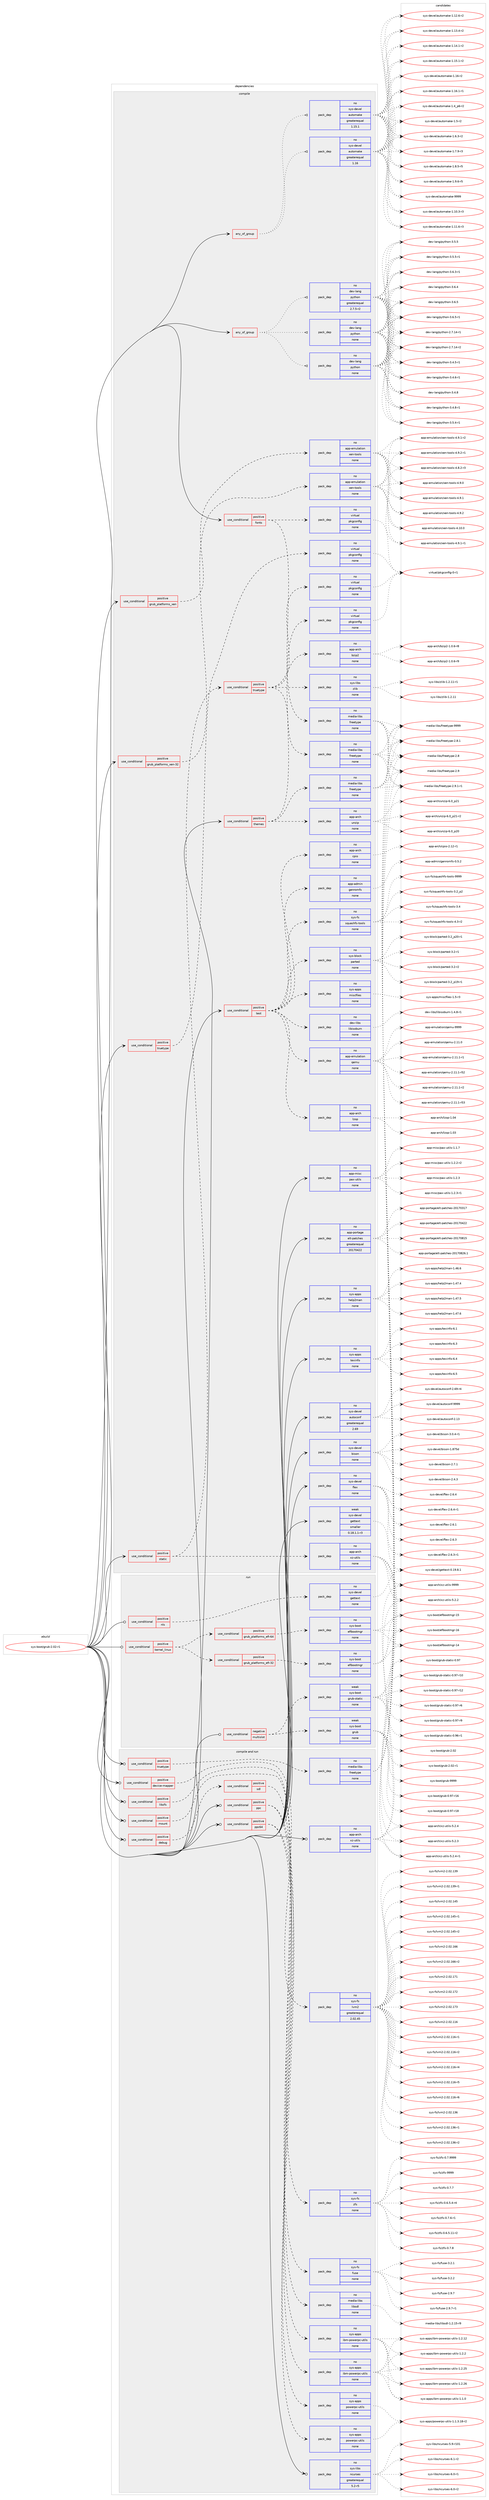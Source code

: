 digraph prolog {

# *************
# Graph options
# *************

newrank=true;
concentrate=true;
compound=true;
graph [rankdir=LR,fontname=Helvetica,fontsize=10,ranksep=1.5];#, ranksep=2.5, nodesep=0.2];
edge  [arrowhead=vee];
node  [fontname=Helvetica,fontsize=10];

# **********
# The ebuild
# **********

subgraph cluster_leftcol {
color=gray;
rank=same;
label=<<i>ebuild</i>>;
id [label="sys-boot/grub-2.02-r1", color=red, width=4, href="../sys-boot/grub-2.02-r1.svg"];
}

# ****************
# The dependencies
# ****************

subgraph cluster_midcol {
color=gray;
label=<<i>dependencies</i>>;
subgraph cluster_compile {
fillcolor="#eeeeee";
style=filled;
label=<<i>compile</i>>;
subgraph any44 {
dependency6842 [label=<<TABLE BORDER="0" CELLBORDER="1" CELLSPACING="0" CELLPADDING="4"><TR><TD CELLPADDING="10">any_of_group</TD></TR></TABLE>>, shape=none, color=red];subgraph pack6452 {
dependency6843 [label=<<TABLE BORDER="0" CELLBORDER="1" CELLSPACING="0" CELLPADDING="4" WIDTH="220"><TR><TD ROWSPAN="6" CELLPADDING="30">pack_dep</TD></TR><TR><TD WIDTH="110">no</TD></TR><TR><TD>dev-lang</TD></TR><TR><TD>python</TD></TR><TR><TD>none</TD></TR><TR><TD></TD></TR></TABLE>>, shape=none, color=blue];
}
dependency6842:e -> dependency6843:w [weight=20,style="dotted",arrowhead="oinv"];
subgraph pack6453 {
dependency6844 [label=<<TABLE BORDER="0" CELLBORDER="1" CELLSPACING="0" CELLPADDING="4" WIDTH="220"><TR><TD ROWSPAN="6" CELLPADDING="30">pack_dep</TD></TR><TR><TD WIDTH="110">no</TD></TR><TR><TD>dev-lang</TD></TR><TR><TD>python</TD></TR><TR><TD>none</TD></TR><TR><TD></TD></TR></TABLE>>, shape=none, color=blue];
}
dependency6842:e -> dependency6844:w [weight=20,style="dotted",arrowhead="oinv"];
subgraph pack6454 {
dependency6845 [label=<<TABLE BORDER="0" CELLBORDER="1" CELLSPACING="0" CELLPADDING="4" WIDTH="220"><TR><TD ROWSPAN="6" CELLPADDING="30">pack_dep</TD></TR><TR><TD WIDTH="110">no</TD></TR><TR><TD>dev-lang</TD></TR><TR><TD>python</TD></TR><TR><TD>greaterequal</TD></TR><TR><TD>2.7.5-r2</TD></TR></TABLE>>, shape=none, color=blue];
}
dependency6842:e -> dependency6845:w [weight=20,style="dotted",arrowhead="oinv"];
}
id:e -> dependency6842:w [weight=20,style="solid",arrowhead="vee"];
subgraph any45 {
dependency6846 [label=<<TABLE BORDER="0" CELLBORDER="1" CELLSPACING="0" CELLPADDING="4"><TR><TD CELLPADDING="10">any_of_group</TD></TR></TABLE>>, shape=none, color=red];subgraph pack6455 {
dependency6847 [label=<<TABLE BORDER="0" CELLBORDER="1" CELLSPACING="0" CELLPADDING="4" WIDTH="220"><TR><TD ROWSPAN="6" CELLPADDING="30">pack_dep</TD></TR><TR><TD WIDTH="110">no</TD></TR><TR><TD>sys-devel</TD></TR><TR><TD>automake</TD></TR><TR><TD>greaterequal</TD></TR><TR><TD>1.16</TD></TR></TABLE>>, shape=none, color=blue];
}
dependency6846:e -> dependency6847:w [weight=20,style="dotted",arrowhead="oinv"];
subgraph pack6456 {
dependency6848 [label=<<TABLE BORDER="0" CELLBORDER="1" CELLSPACING="0" CELLPADDING="4" WIDTH="220"><TR><TD ROWSPAN="6" CELLPADDING="30">pack_dep</TD></TR><TR><TD WIDTH="110">no</TD></TR><TR><TD>sys-devel</TD></TR><TR><TD>automake</TD></TR><TR><TD>greaterequal</TD></TR><TR><TD>1.15.1</TD></TR></TABLE>>, shape=none, color=blue];
}
dependency6846:e -> dependency6848:w [weight=20,style="dotted",arrowhead="oinv"];
}
id:e -> dependency6846:w [weight=20,style="solid",arrowhead="vee"];
subgraph cond345 {
dependency6849 [label=<<TABLE BORDER="0" CELLBORDER="1" CELLSPACING="0" CELLPADDING="4"><TR><TD ROWSPAN="3" CELLPADDING="10">use_conditional</TD></TR><TR><TD>positive</TD></TR><TR><TD>fonts</TD></TR></TABLE>>, shape=none, color=red];
subgraph pack6457 {
dependency6850 [label=<<TABLE BORDER="0" CELLBORDER="1" CELLSPACING="0" CELLPADDING="4" WIDTH="220"><TR><TD ROWSPAN="6" CELLPADDING="30">pack_dep</TD></TR><TR><TD WIDTH="110">no</TD></TR><TR><TD>media-libs</TD></TR><TR><TD>freetype</TD></TR><TR><TD>none</TD></TR><TR><TD></TD></TR></TABLE>>, shape=none, color=blue];
}
dependency6849:e -> dependency6850:w [weight=20,style="dashed",arrowhead="vee"];
subgraph pack6458 {
dependency6851 [label=<<TABLE BORDER="0" CELLBORDER="1" CELLSPACING="0" CELLPADDING="4" WIDTH="220"><TR><TD ROWSPAN="6" CELLPADDING="30">pack_dep</TD></TR><TR><TD WIDTH="110">no</TD></TR><TR><TD>virtual</TD></TR><TR><TD>pkgconfig</TD></TR><TR><TD>none</TD></TR><TR><TD></TD></TR></TABLE>>, shape=none, color=blue];
}
dependency6849:e -> dependency6851:w [weight=20,style="dashed",arrowhead="vee"];
}
id:e -> dependency6849:w [weight=20,style="solid",arrowhead="vee"];
subgraph cond346 {
dependency6852 [label=<<TABLE BORDER="0" CELLBORDER="1" CELLSPACING="0" CELLPADDING="4"><TR><TD ROWSPAN="3" CELLPADDING="10">use_conditional</TD></TR><TR><TD>positive</TD></TR><TR><TD>grub_platforms_xen</TD></TR></TABLE>>, shape=none, color=red];
subgraph pack6459 {
dependency6853 [label=<<TABLE BORDER="0" CELLBORDER="1" CELLSPACING="0" CELLPADDING="4" WIDTH="220"><TR><TD ROWSPAN="6" CELLPADDING="30">pack_dep</TD></TR><TR><TD WIDTH="110">no</TD></TR><TR><TD>app-emulation</TD></TR><TR><TD>xen-tools</TD></TR><TR><TD>none</TD></TR><TR><TD></TD></TR></TABLE>>, shape=none, color=blue];
}
dependency6852:e -> dependency6853:w [weight=20,style="dashed",arrowhead="vee"];
}
id:e -> dependency6852:w [weight=20,style="solid",arrowhead="vee"];
subgraph cond347 {
dependency6854 [label=<<TABLE BORDER="0" CELLBORDER="1" CELLSPACING="0" CELLPADDING="4"><TR><TD ROWSPAN="3" CELLPADDING="10">use_conditional</TD></TR><TR><TD>positive</TD></TR><TR><TD>grub_platforms_xen-32</TD></TR></TABLE>>, shape=none, color=red];
subgraph pack6460 {
dependency6855 [label=<<TABLE BORDER="0" CELLBORDER="1" CELLSPACING="0" CELLPADDING="4" WIDTH="220"><TR><TD ROWSPAN="6" CELLPADDING="30">pack_dep</TD></TR><TR><TD WIDTH="110">no</TD></TR><TR><TD>app-emulation</TD></TR><TR><TD>xen-tools</TD></TR><TR><TD>none</TD></TR><TR><TD></TD></TR></TABLE>>, shape=none, color=blue];
}
dependency6854:e -> dependency6855:w [weight=20,style="dashed",arrowhead="vee"];
}
id:e -> dependency6854:w [weight=20,style="solid",arrowhead="vee"];
subgraph cond348 {
dependency6856 [label=<<TABLE BORDER="0" CELLBORDER="1" CELLSPACING="0" CELLPADDING="4"><TR><TD ROWSPAN="3" CELLPADDING="10">use_conditional</TD></TR><TR><TD>positive</TD></TR><TR><TD>static</TD></TR></TABLE>>, shape=none, color=red];
subgraph pack6461 {
dependency6857 [label=<<TABLE BORDER="0" CELLBORDER="1" CELLSPACING="0" CELLPADDING="4" WIDTH="220"><TR><TD ROWSPAN="6" CELLPADDING="30">pack_dep</TD></TR><TR><TD WIDTH="110">no</TD></TR><TR><TD>app-arch</TD></TR><TR><TD>xz-utils</TD></TR><TR><TD>none</TD></TR><TR><TD></TD></TR></TABLE>>, shape=none, color=blue];
}
dependency6856:e -> dependency6857:w [weight=20,style="dashed",arrowhead="vee"];
subgraph cond349 {
dependency6858 [label=<<TABLE BORDER="0" CELLBORDER="1" CELLSPACING="0" CELLPADDING="4"><TR><TD ROWSPAN="3" CELLPADDING="10">use_conditional</TD></TR><TR><TD>positive</TD></TR><TR><TD>truetype</TD></TR></TABLE>>, shape=none, color=red];
subgraph pack6462 {
dependency6859 [label=<<TABLE BORDER="0" CELLBORDER="1" CELLSPACING="0" CELLPADDING="4" WIDTH="220"><TR><TD ROWSPAN="6" CELLPADDING="30">pack_dep</TD></TR><TR><TD WIDTH="110">no</TD></TR><TR><TD>app-arch</TD></TR><TR><TD>bzip2</TD></TR><TR><TD>none</TD></TR><TR><TD></TD></TR></TABLE>>, shape=none, color=blue];
}
dependency6858:e -> dependency6859:w [weight=20,style="dashed",arrowhead="vee"];
subgraph pack6463 {
dependency6860 [label=<<TABLE BORDER="0" CELLBORDER="1" CELLSPACING="0" CELLPADDING="4" WIDTH="220"><TR><TD ROWSPAN="6" CELLPADDING="30">pack_dep</TD></TR><TR><TD WIDTH="110">no</TD></TR><TR><TD>media-libs</TD></TR><TR><TD>freetype</TD></TR><TR><TD>none</TD></TR><TR><TD></TD></TR></TABLE>>, shape=none, color=blue];
}
dependency6858:e -> dependency6860:w [weight=20,style="dashed",arrowhead="vee"];
subgraph pack6464 {
dependency6861 [label=<<TABLE BORDER="0" CELLBORDER="1" CELLSPACING="0" CELLPADDING="4" WIDTH="220"><TR><TD ROWSPAN="6" CELLPADDING="30">pack_dep</TD></TR><TR><TD WIDTH="110">no</TD></TR><TR><TD>sys-libs</TD></TR><TR><TD>zlib</TD></TR><TR><TD>none</TD></TR><TR><TD></TD></TR></TABLE>>, shape=none, color=blue];
}
dependency6858:e -> dependency6861:w [weight=20,style="dashed",arrowhead="vee"];
subgraph pack6465 {
dependency6862 [label=<<TABLE BORDER="0" CELLBORDER="1" CELLSPACING="0" CELLPADDING="4" WIDTH="220"><TR><TD ROWSPAN="6" CELLPADDING="30">pack_dep</TD></TR><TR><TD WIDTH="110">no</TD></TR><TR><TD>virtual</TD></TR><TR><TD>pkgconfig</TD></TR><TR><TD>none</TD></TR><TR><TD></TD></TR></TABLE>>, shape=none, color=blue];
}
dependency6858:e -> dependency6862:w [weight=20,style="dashed",arrowhead="vee"];
}
dependency6856:e -> dependency6858:w [weight=20,style="dashed",arrowhead="vee"];
}
id:e -> dependency6856:w [weight=20,style="solid",arrowhead="vee"];
subgraph cond350 {
dependency6863 [label=<<TABLE BORDER="0" CELLBORDER="1" CELLSPACING="0" CELLPADDING="4"><TR><TD ROWSPAN="3" CELLPADDING="10">use_conditional</TD></TR><TR><TD>positive</TD></TR><TR><TD>test</TD></TR></TABLE>>, shape=none, color=red];
subgraph pack6466 {
dependency6864 [label=<<TABLE BORDER="0" CELLBORDER="1" CELLSPACING="0" CELLPADDING="4" WIDTH="220"><TR><TD ROWSPAN="6" CELLPADDING="30">pack_dep</TD></TR><TR><TD WIDTH="110">no</TD></TR><TR><TD>app-admin</TD></TR><TR><TD>genromfs</TD></TR><TR><TD>none</TD></TR><TR><TD></TD></TR></TABLE>>, shape=none, color=blue];
}
dependency6863:e -> dependency6864:w [weight=20,style="dashed",arrowhead="vee"];
subgraph pack6467 {
dependency6865 [label=<<TABLE BORDER="0" CELLBORDER="1" CELLSPACING="0" CELLPADDING="4" WIDTH="220"><TR><TD ROWSPAN="6" CELLPADDING="30">pack_dep</TD></TR><TR><TD WIDTH="110">no</TD></TR><TR><TD>app-arch</TD></TR><TR><TD>cpio</TD></TR><TR><TD>none</TD></TR><TR><TD></TD></TR></TABLE>>, shape=none, color=blue];
}
dependency6863:e -> dependency6865:w [weight=20,style="dashed",arrowhead="vee"];
subgraph pack6468 {
dependency6866 [label=<<TABLE BORDER="0" CELLBORDER="1" CELLSPACING="0" CELLPADDING="4" WIDTH="220"><TR><TD ROWSPAN="6" CELLPADDING="30">pack_dep</TD></TR><TR><TD WIDTH="110">no</TD></TR><TR><TD>app-arch</TD></TR><TR><TD>lzop</TD></TR><TR><TD>none</TD></TR><TR><TD></TD></TR></TABLE>>, shape=none, color=blue];
}
dependency6863:e -> dependency6866:w [weight=20,style="dashed",arrowhead="vee"];
subgraph pack6469 {
dependency6867 [label=<<TABLE BORDER="0" CELLBORDER="1" CELLSPACING="0" CELLPADDING="4" WIDTH="220"><TR><TD ROWSPAN="6" CELLPADDING="30">pack_dep</TD></TR><TR><TD WIDTH="110">no</TD></TR><TR><TD>app-emulation</TD></TR><TR><TD>qemu</TD></TR><TR><TD>none</TD></TR><TR><TD></TD></TR></TABLE>>, shape=none, color=blue];
}
dependency6863:e -> dependency6867:w [weight=20,style="dashed",arrowhead="vee"];
subgraph pack6470 {
dependency6868 [label=<<TABLE BORDER="0" CELLBORDER="1" CELLSPACING="0" CELLPADDING="4" WIDTH="220"><TR><TD ROWSPAN="6" CELLPADDING="30">pack_dep</TD></TR><TR><TD WIDTH="110">no</TD></TR><TR><TD>dev-libs</TD></TR><TR><TD>libisoburn</TD></TR><TR><TD>none</TD></TR><TR><TD></TD></TR></TABLE>>, shape=none, color=blue];
}
dependency6863:e -> dependency6868:w [weight=20,style="dashed",arrowhead="vee"];
subgraph pack6471 {
dependency6869 [label=<<TABLE BORDER="0" CELLBORDER="1" CELLSPACING="0" CELLPADDING="4" WIDTH="220"><TR><TD ROWSPAN="6" CELLPADDING="30">pack_dep</TD></TR><TR><TD WIDTH="110">no</TD></TR><TR><TD>sys-apps</TD></TR><TR><TD>miscfiles</TD></TR><TR><TD>none</TD></TR><TR><TD></TD></TR></TABLE>>, shape=none, color=blue];
}
dependency6863:e -> dependency6869:w [weight=20,style="dashed",arrowhead="vee"];
subgraph pack6472 {
dependency6870 [label=<<TABLE BORDER="0" CELLBORDER="1" CELLSPACING="0" CELLPADDING="4" WIDTH="220"><TR><TD ROWSPAN="6" CELLPADDING="30">pack_dep</TD></TR><TR><TD WIDTH="110">no</TD></TR><TR><TD>sys-block</TD></TR><TR><TD>parted</TD></TR><TR><TD>none</TD></TR><TR><TD></TD></TR></TABLE>>, shape=none, color=blue];
}
dependency6863:e -> dependency6870:w [weight=20,style="dashed",arrowhead="vee"];
subgraph pack6473 {
dependency6871 [label=<<TABLE BORDER="0" CELLBORDER="1" CELLSPACING="0" CELLPADDING="4" WIDTH="220"><TR><TD ROWSPAN="6" CELLPADDING="30">pack_dep</TD></TR><TR><TD WIDTH="110">no</TD></TR><TR><TD>sys-fs</TD></TR><TR><TD>squashfs-tools</TD></TR><TR><TD>none</TD></TR><TR><TD></TD></TR></TABLE>>, shape=none, color=blue];
}
dependency6863:e -> dependency6871:w [weight=20,style="dashed",arrowhead="vee"];
}
id:e -> dependency6863:w [weight=20,style="solid",arrowhead="vee"];
subgraph cond351 {
dependency6872 [label=<<TABLE BORDER="0" CELLBORDER="1" CELLSPACING="0" CELLPADDING="4"><TR><TD ROWSPAN="3" CELLPADDING="10">use_conditional</TD></TR><TR><TD>positive</TD></TR><TR><TD>themes</TD></TR></TABLE>>, shape=none, color=red];
subgraph pack6474 {
dependency6873 [label=<<TABLE BORDER="0" CELLBORDER="1" CELLSPACING="0" CELLPADDING="4" WIDTH="220"><TR><TD ROWSPAN="6" CELLPADDING="30">pack_dep</TD></TR><TR><TD WIDTH="110">no</TD></TR><TR><TD>app-arch</TD></TR><TR><TD>unzip</TD></TR><TR><TD>none</TD></TR><TR><TD></TD></TR></TABLE>>, shape=none, color=blue];
}
dependency6872:e -> dependency6873:w [weight=20,style="dashed",arrowhead="vee"];
subgraph pack6475 {
dependency6874 [label=<<TABLE BORDER="0" CELLBORDER="1" CELLSPACING="0" CELLPADDING="4" WIDTH="220"><TR><TD ROWSPAN="6" CELLPADDING="30">pack_dep</TD></TR><TR><TD WIDTH="110">no</TD></TR><TR><TD>media-libs</TD></TR><TR><TD>freetype</TD></TR><TR><TD>none</TD></TR><TR><TD></TD></TR></TABLE>>, shape=none, color=blue];
}
dependency6872:e -> dependency6874:w [weight=20,style="dashed",arrowhead="vee"];
subgraph pack6476 {
dependency6875 [label=<<TABLE BORDER="0" CELLBORDER="1" CELLSPACING="0" CELLPADDING="4" WIDTH="220"><TR><TD ROWSPAN="6" CELLPADDING="30">pack_dep</TD></TR><TR><TD WIDTH="110">no</TD></TR><TR><TD>virtual</TD></TR><TR><TD>pkgconfig</TD></TR><TR><TD>none</TD></TR><TR><TD></TD></TR></TABLE>>, shape=none, color=blue];
}
dependency6872:e -> dependency6875:w [weight=20,style="dashed",arrowhead="vee"];
}
id:e -> dependency6872:w [weight=20,style="solid",arrowhead="vee"];
subgraph cond352 {
dependency6876 [label=<<TABLE BORDER="0" CELLBORDER="1" CELLSPACING="0" CELLPADDING="4"><TR><TD ROWSPAN="3" CELLPADDING="10">use_conditional</TD></TR><TR><TD>positive</TD></TR><TR><TD>truetype</TD></TR></TABLE>>, shape=none, color=red];
subgraph pack6477 {
dependency6877 [label=<<TABLE BORDER="0" CELLBORDER="1" CELLSPACING="0" CELLPADDING="4" WIDTH="220"><TR><TD ROWSPAN="6" CELLPADDING="30">pack_dep</TD></TR><TR><TD WIDTH="110">no</TD></TR><TR><TD>virtual</TD></TR><TR><TD>pkgconfig</TD></TR><TR><TD>none</TD></TR><TR><TD></TD></TR></TABLE>>, shape=none, color=blue];
}
dependency6876:e -> dependency6877:w [weight=20,style="dashed",arrowhead="vee"];
}
id:e -> dependency6876:w [weight=20,style="solid",arrowhead="vee"];
subgraph pack6478 {
dependency6878 [label=<<TABLE BORDER="0" CELLBORDER="1" CELLSPACING="0" CELLPADDING="4" WIDTH="220"><TR><TD ROWSPAN="6" CELLPADDING="30">pack_dep</TD></TR><TR><TD WIDTH="110">no</TD></TR><TR><TD>app-misc</TD></TR><TR><TD>pax-utils</TD></TR><TR><TD>none</TD></TR><TR><TD></TD></TR></TABLE>>, shape=none, color=blue];
}
id:e -> dependency6878:w [weight=20,style="solid",arrowhead="vee"];
subgraph pack6479 {
dependency6879 [label=<<TABLE BORDER="0" CELLBORDER="1" CELLSPACING="0" CELLPADDING="4" WIDTH="220"><TR><TD ROWSPAN="6" CELLPADDING="30">pack_dep</TD></TR><TR><TD WIDTH="110">no</TD></TR><TR><TD>app-portage</TD></TR><TR><TD>elt-patches</TD></TR><TR><TD>greaterequal</TD></TR><TR><TD>20170422</TD></TR></TABLE>>, shape=none, color=blue];
}
id:e -> dependency6879:w [weight=20,style="solid",arrowhead="vee"];
subgraph pack6480 {
dependency6880 [label=<<TABLE BORDER="0" CELLBORDER="1" CELLSPACING="0" CELLPADDING="4" WIDTH="220"><TR><TD ROWSPAN="6" CELLPADDING="30">pack_dep</TD></TR><TR><TD WIDTH="110">no</TD></TR><TR><TD>sys-apps</TD></TR><TR><TD>help2man</TD></TR><TR><TD>none</TD></TR><TR><TD></TD></TR></TABLE>>, shape=none, color=blue];
}
id:e -> dependency6880:w [weight=20,style="solid",arrowhead="vee"];
subgraph pack6481 {
dependency6881 [label=<<TABLE BORDER="0" CELLBORDER="1" CELLSPACING="0" CELLPADDING="4" WIDTH="220"><TR><TD ROWSPAN="6" CELLPADDING="30">pack_dep</TD></TR><TR><TD WIDTH="110">no</TD></TR><TR><TD>sys-apps</TD></TR><TR><TD>texinfo</TD></TR><TR><TD>none</TD></TR><TR><TD></TD></TR></TABLE>>, shape=none, color=blue];
}
id:e -> dependency6881:w [weight=20,style="solid",arrowhead="vee"];
subgraph pack6482 {
dependency6882 [label=<<TABLE BORDER="0" CELLBORDER="1" CELLSPACING="0" CELLPADDING="4" WIDTH="220"><TR><TD ROWSPAN="6" CELLPADDING="30">pack_dep</TD></TR><TR><TD WIDTH="110">no</TD></TR><TR><TD>sys-devel</TD></TR><TR><TD>autoconf</TD></TR><TR><TD>greaterequal</TD></TR><TR><TD>2.69</TD></TR></TABLE>>, shape=none, color=blue];
}
id:e -> dependency6882:w [weight=20,style="solid",arrowhead="vee"];
subgraph pack6483 {
dependency6883 [label=<<TABLE BORDER="0" CELLBORDER="1" CELLSPACING="0" CELLPADDING="4" WIDTH="220"><TR><TD ROWSPAN="6" CELLPADDING="30">pack_dep</TD></TR><TR><TD WIDTH="110">no</TD></TR><TR><TD>sys-devel</TD></TR><TR><TD>bison</TD></TR><TR><TD>none</TD></TR><TR><TD></TD></TR></TABLE>>, shape=none, color=blue];
}
id:e -> dependency6883:w [weight=20,style="solid",arrowhead="vee"];
subgraph pack6484 {
dependency6884 [label=<<TABLE BORDER="0" CELLBORDER="1" CELLSPACING="0" CELLPADDING="4" WIDTH="220"><TR><TD ROWSPAN="6" CELLPADDING="30">pack_dep</TD></TR><TR><TD WIDTH="110">no</TD></TR><TR><TD>sys-devel</TD></TR><TR><TD>flex</TD></TR><TR><TD>none</TD></TR><TR><TD></TD></TR></TABLE>>, shape=none, color=blue];
}
id:e -> dependency6884:w [weight=20,style="solid",arrowhead="vee"];
subgraph pack6485 {
dependency6885 [label=<<TABLE BORDER="0" CELLBORDER="1" CELLSPACING="0" CELLPADDING="4" WIDTH="220"><TR><TD ROWSPAN="6" CELLPADDING="30">pack_dep</TD></TR><TR><TD WIDTH="110">weak</TD></TR><TR><TD>sys-devel</TD></TR><TR><TD>gettext</TD></TR><TR><TD>smaller</TD></TR><TR><TD>0.18.1.1-r3</TD></TR></TABLE>>, shape=none, color=blue];
}
id:e -> dependency6885:w [weight=20,style="solid",arrowhead="vee"];
}
subgraph cluster_compileandrun {
fillcolor="#eeeeee";
style=filled;
label=<<i>compile and run</i>>;
subgraph cond353 {
dependency6886 [label=<<TABLE BORDER="0" CELLBORDER="1" CELLSPACING="0" CELLPADDING="4"><TR><TD ROWSPAN="3" CELLPADDING="10">use_conditional</TD></TR><TR><TD>positive</TD></TR><TR><TD>debug</TD></TR></TABLE>>, shape=none, color=red];
subgraph cond354 {
dependency6887 [label=<<TABLE BORDER="0" CELLBORDER="1" CELLSPACING="0" CELLPADDING="4"><TR><TD ROWSPAN="3" CELLPADDING="10">use_conditional</TD></TR><TR><TD>positive</TD></TR><TR><TD>sdl</TD></TR></TABLE>>, shape=none, color=red];
subgraph pack6486 {
dependency6888 [label=<<TABLE BORDER="0" CELLBORDER="1" CELLSPACING="0" CELLPADDING="4" WIDTH="220"><TR><TD ROWSPAN="6" CELLPADDING="30">pack_dep</TD></TR><TR><TD WIDTH="110">no</TD></TR><TR><TD>media-libs</TD></TR><TR><TD>libsdl</TD></TR><TR><TD>none</TD></TR><TR><TD></TD></TR></TABLE>>, shape=none, color=blue];
}
dependency6887:e -> dependency6888:w [weight=20,style="dashed",arrowhead="vee"];
}
dependency6886:e -> dependency6887:w [weight=20,style="dashed",arrowhead="vee"];
}
id:e -> dependency6886:w [weight=20,style="solid",arrowhead="odotvee"];
subgraph cond355 {
dependency6889 [label=<<TABLE BORDER="0" CELLBORDER="1" CELLSPACING="0" CELLPADDING="4"><TR><TD ROWSPAN="3" CELLPADDING="10">use_conditional</TD></TR><TR><TD>positive</TD></TR><TR><TD>device-mapper</TD></TR></TABLE>>, shape=none, color=red];
subgraph pack6487 {
dependency6890 [label=<<TABLE BORDER="0" CELLBORDER="1" CELLSPACING="0" CELLPADDING="4" WIDTH="220"><TR><TD ROWSPAN="6" CELLPADDING="30">pack_dep</TD></TR><TR><TD WIDTH="110">no</TD></TR><TR><TD>sys-fs</TD></TR><TR><TD>lvm2</TD></TR><TR><TD>greaterequal</TD></TR><TR><TD>2.02.45</TD></TR></TABLE>>, shape=none, color=blue];
}
dependency6889:e -> dependency6890:w [weight=20,style="dashed",arrowhead="vee"];
}
id:e -> dependency6889:w [weight=20,style="solid",arrowhead="odotvee"];
subgraph cond356 {
dependency6891 [label=<<TABLE BORDER="0" CELLBORDER="1" CELLSPACING="0" CELLPADDING="4"><TR><TD ROWSPAN="3" CELLPADDING="10">use_conditional</TD></TR><TR><TD>positive</TD></TR><TR><TD>libzfs</TD></TR></TABLE>>, shape=none, color=red];
subgraph pack6488 {
dependency6892 [label=<<TABLE BORDER="0" CELLBORDER="1" CELLSPACING="0" CELLPADDING="4" WIDTH="220"><TR><TD ROWSPAN="6" CELLPADDING="30">pack_dep</TD></TR><TR><TD WIDTH="110">no</TD></TR><TR><TD>sys-fs</TD></TR><TR><TD>zfs</TD></TR><TR><TD>none</TD></TR><TR><TD></TD></TR></TABLE>>, shape=none, color=blue];
}
dependency6891:e -> dependency6892:w [weight=20,style="dashed",arrowhead="vee"];
}
id:e -> dependency6891:w [weight=20,style="solid",arrowhead="odotvee"];
subgraph cond357 {
dependency6893 [label=<<TABLE BORDER="0" CELLBORDER="1" CELLSPACING="0" CELLPADDING="4"><TR><TD ROWSPAN="3" CELLPADDING="10">use_conditional</TD></TR><TR><TD>positive</TD></TR><TR><TD>mount</TD></TR></TABLE>>, shape=none, color=red];
subgraph pack6489 {
dependency6894 [label=<<TABLE BORDER="0" CELLBORDER="1" CELLSPACING="0" CELLPADDING="4" WIDTH="220"><TR><TD ROWSPAN="6" CELLPADDING="30">pack_dep</TD></TR><TR><TD WIDTH="110">no</TD></TR><TR><TD>sys-fs</TD></TR><TR><TD>fuse</TD></TR><TR><TD>none</TD></TR><TR><TD></TD></TR></TABLE>>, shape=none, color=blue];
}
dependency6893:e -> dependency6894:w [weight=20,style="dashed",arrowhead="vee"];
}
id:e -> dependency6893:w [weight=20,style="solid",arrowhead="odotvee"];
subgraph cond358 {
dependency6895 [label=<<TABLE BORDER="0" CELLBORDER="1" CELLSPACING="0" CELLPADDING="4"><TR><TD ROWSPAN="3" CELLPADDING="10">use_conditional</TD></TR><TR><TD>positive</TD></TR><TR><TD>ppc</TD></TR></TABLE>>, shape=none, color=red];
subgraph pack6490 {
dependency6896 [label=<<TABLE BORDER="0" CELLBORDER="1" CELLSPACING="0" CELLPADDING="4" WIDTH="220"><TR><TD ROWSPAN="6" CELLPADDING="30">pack_dep</TD></TR><TR><TD WIDTH="110">no</TD></TR><TR><TD>sys-apps</TD></TR><TR><TD>ibm-powerpc-utils</TD></TR><TR><TD>none</TD></TR><TR><TD></TD></TR></TABLE>>, shape=none, color=blue];
}
dependency6895:e -> dependency6896:w [weight=20,style="dashed",arrowhead="vee"];
subgraph pack6491 {
dependency6897 [label=<<TABLE BORDER="0" CELLBORDER="1" CELLSPACING="0" CELLPADDING="4" WIDTH="220"><TR><TD ROWSPAN="6" CELLPADDING="30">pack_dep</TD></TR><TR><TD WIDTH="110">no</TD></TR><TR><TD>sys-apps</TD></TR><TR><TD>powerpc-utils</TD></TR><TR><TD>none</TD></TR><TR><TD></TD></TR></TABLE>>, shape=none, color=blue];
}
dependency6895:e -> dependency6897:w [weight=20,style="dashed",arrowhead="vee"];
}
id:e -> dependency6895:w [weight=20,style="solid",arrowhead="odotvee"];
subgraph cond359 {
dependency6898 [label=<<TABLE BORDER="0" CELLBORDER="1" CELLSPACING="0" CELLPADDING="4"><TR><TD ROWSPAN="3" CELLPADDING="10">use_conditional</TD></TR><TR><TD>positive</TD></TR><TR><TD>ppc64</TD></TR></TABLE>>, shape=none, color=red];
subgraph pack6492 {
dependency6899 [label=<<TABLE BORDER="0" CELLBORDER="1" CELLSPACING="0" CELLPADDING="4" WIDTH="220"><TR><TD ROWSPAN="6" CELLPADDING="30">pack_dep</TD></TR><TR><TD WIDTH="110">no</TD></TR><TR><TD>sys-apps</TD></TR><TR><TD>ibm-powerpc-utils</TD></TR><TR><TD>none</TD></TR><TR><TD></TD></TR></TABLE>>, shape=none, color=blue];
}
dependency6898:e -> dependency6899:w [weight=20,style="dashed",arrowhead="vee"];
subgraph pack6493 {
dependency6900 [label=<<TABLE BORDER="0" CELLBORDER="1" CELLSPACING="0" CELLPADDING="4" WIDTH="220"><TR><TD ROWSPAN="6" CELLPADDING="30">pack_dep</TD></TR><TR><TD WIDTH="110">no</TD></TR><TR><TD>sys-apps</TD></TR><TR><TD>powerpc-utils</TD></TR><TR><TD>none</TD></TR><TR><TD></TD></TR></TABLE>>, shape=none, color=blue];
}
dependency6898:e -> dependency6900:w [weight=20,style="dashed",arrowhead="vee"];
}
id:e -> dependency6898:w [weight=20,style="solid",arrowhead="odotvee"];
subgraph cond360 {
dependency6901 [label=<<TABLE BORDER="0" CELLBORDER="1" CELLSPACING="0" CELLPADDING="4"><TR><TD ROWSPAN="3" CELLPADDING="10">use_conditional</TD></TR><TR><TD>positive</TD></TR><TR><TD>truetype</TD></TR></TABLE>>, shape=none, color=red];
subgraph pack6494 {
dependency6902 [label=<<TABLE BORDER="0" CELLBORDER="1" CELLSPACING="0" CELLPADDING="4" WIDTH="220"><TR><TD ROWSPAN="6" CELLPADDING="30">pack_dep</TD></TR><TR><TD WIDTH="110">no</TD></TR><TR><TD>media-libs</TD></TR><TR><TD>freetype</TD></TR><TR><TD>none</TD></TR><TR><TD></TD></TR></TABLE>>, shape=none, color=blue];
}
dependency6901:e -> dependency6902:w [weight=20,style="dashed",arrowhead="vee"];
}
id:e -> dependency6901:w [weight=20,style="solid",arrowhead="odotvee"];
subgraph pack6495 {
dependency6903 [label=<<TABLE BORDER="0" CELLBORDER="1" CELLSPACING="0" CELLPADDING="4" WIDTH="220"><TR><TD ROWSPAN="6" CELLPADDING="30">pack_dep</TD></TR><TR><TD WIDTH="110">no</TD></TR><TR><TD>app-arch</TD></TR><TR><TD>xz-utils</TD></TR><TR><TD>none</TD></TR><TR><TD></TD></TR></TABLE>>, shape=none, color=blue];
}
id:e -> dependency6903:w [weight=20,style="solid",arrowhead="odotvee"];
subgraph pack6496 {
dependency6904 [label=<<TABLE BORDER="0" CELLBORDER="1" CELLSPACING="0" CELLPADDING="4" WIDTH="220"><TR><TD ROWSPAN="6" CELLPADDING="30">pack_dep</TD></TR><TR><TD WIDTH="110">no</TD></TR><TR><TD>sys-libs</TD></TR><TR><TD>ncurses</TD></TR><TR><TD>greaterequal</TD></TR><TR><TD>5.2-r5</TD></TR></TABLE>>, shape=none, color=blue];
}
id:e -> dependency6904:w [weight=20,style="solid",arrowhead="odotvee"];
}
subgraph cluster_run {
fillcolor="#eeeeee";
style=filled;
label=<<i>run</i>>;
subgraph cond361 {
dependency6905 [label=<<TABLE BORDER="0" CELLBORDER="1" CELLSPACING="0" CELLPADDING="4"><TR><TD ROWSPAN="3" CELLPADDING="10">use_conditional</TD></TR><TR><TD>negative</TD></TR><TR><TD>multislot</TD></TR></TABLE>>, shape=none, color=red];
subgraph pack6497 {
dependency6906 [label=<<TABLE BORDER="0" CELLBORDER="1" CELLSPACING="0" CELLPADDING="4" WIDTH="220"><TR><TD ROWSPAN="6" CELLPADDING="30">pack_dep</TD></TR><TR><TD WIDTH="110">weak</TD></TR><TR><TD>sys-boot</TD></TR><TR><TD>grub</TD></TR><TR><TD>none</TD></TR><TR><TD></TD></TR></TABLE>>, shape=none, color=blue];
}
dependency6905:e -> dependency6906:w [weight=20,style="dashed",arrowhead="vee"];
subgraph pack6498 {
dependency6907 [label=<<TABLE BORDER="0" CELLBORDER="1" CELLSPACING="0" CELLPADDING="4" WIDTH="220"><TR><TD ROWSPAN="6" CELLPADDING="30">pack_dep</TD></TR><TR><TD WIDTH="110">weak</TD></TR><TR><TD>sys-boot</TD></TR><TR><TD>grub-static</TD></TR><TR><TD>none</TD></TR><TR><TD></TD></TR></TABLE>>, shape=none, color=blue];
}
dependency6905:e -> dependency6907:w [weight=20,style="dashed",arrowhead="vee"];
}
id:e -> dependency6905:w [weight=20,style="solid",arrowhead="odot"];
subgraph cond362 {
dependency6908 [label=<<TABLE BORDER="0" CELLBORDER="1" CELLSPACING="0" CELLPADDING="4"><TR><TD ROWSPAN="3" CELLPADDING="10">use_conditional</TD></TR><TR><TD>positive</TD></TR><TR><TD>kernel_linux</TD></TR></TABLE>>, shape=none, color=red];
subgraph cond363 {
dependency6909 [label=<<TABLE BORDER="0" CELLBORDER="1" CELLSPACING="0" CELLPADDING="4"><TR><TD ROWSPAN="3" CELLPADDING="10">use_conditional</TD></TR><TR><TD>positive</TD></TR><TR><TD>grub_platforms_efi-32</TD></TR></TABLE>>, shape=none, color=red];
subgraph pack6499 {
dependency6910 [label=<<TABLE BORDER="0" CELLBORDER="1" CELLSPACING="0" CELLPADDING="4" WIDTH="220"><TR><TD ROWSPAN="6" CELLPADDING="30">pack_dep</TD></TR><TR><TD WIDTH="110">no</TD></TR><TR><TD>sys-boot</TD></TR><TR><TD>efibootmgr</TD></TR><TR><TD>none</TD></TR><TR><TD></TD></TR></TABLE>>, shape=none, color=blue];
}
dependency6909:e -> dependency6910:w [weight=20,style="dashed",arrowhead="vee"];
}
dependency6908:e -> dependency6909:w [weight=20,style="dashed",arrowhead="vee"];
subgraph cond364 {
dependency6911 [label=<<TABLE BORDER="0" CELLBORDER="1" CELLSPACING="0" CELLPADDING="4"><TR><TD ROWSPAN="3" CELLPADDING="10">use_conditional</TD></TR><TR><TD>positive</TD></TR><TR><TD>grub_platforms_efi-64</TD></TR></TABLE>>, shape=none, color=red];
subgraph pack6500 {
dependency6912 [label=<<TABLE BORDER="0" CELLBORDER="1" CELLSPACING="0" CELLPADDING="4" WIDTH="220"><TR><TD ROWSPAN="6" CELLPADDING="30">pack_dep</TD></TR><TR><TD WIDTH="110">no</TD></TR><TR><TD>sys-boot</TD></TR><TR><TD>efibootmgr</TD></TR><TR><TD>none</TD></TR><TR><TD></TD></TR></TABLE>>, shape=none, color=blue];
}
dependency6911:e -> dependency6912:w [weight=20,style="dashed",arrowhead="vee"];
}
dependency6908:e -> dependency6911:w [weight=20,style="dashed",arrowhead="vee"];
}
id:e -> dependency6908:w [weight=20,style="solid",arrowhead="odot"];
subgraph cond365 {
dependency6913 [label=<<TABLE BORDER="0" CELLBORDER="1" CELLSPACING="0" CELLPADDING="4"><TR><TD ROWSPAN="3" CELLPADDING="10">use_conditional</TD></TR><TR><TD>positive</TD></TR><TR><TD>nls</TD></TR></TABLE>>, shape=none, color=red];
subgraph pack6501 {
dependency6914 [label=<<TABLE BORDER="0" CELLBORDER="1" CELLSPACING="0" CELLPADDING="4" WIDTH="220"><TR><TD ROWSPAN="6" CELLPADDING="30">pack_dep</TD></TR><TR><TD WIDTH="110">no</TD></TR><TR><TD>sys-devel</TD></TR><TR><TD>gettext</TD></TR><TR><TD>none</TD></TR><TR><TD></TD></TR></TABLE>>, shape=none, color=blue];
}
dependency6913:e -> dependency6914:w [weight=20,style="dashed",arrowhead="vee"];
}
id:e -> dependency6913:w [weight=20,style="solid",arrowhead="odot"];
}
}

# **************
# The candidates
# **************

subgraph cluster_choices {
rank=same;
color=gray;
label=<<i>candidates</i>>;

subgraph choice6452 {
color=black;
nodesep=1;
choice100101118451089711010347112121116104111110455046554649524511449 [label="dev-lang/python-2.7.14-r1", color=red, width=4,href="../dev-lang/python-2.7.14-r1.svg"];
choice100101118451089711010347112121116104111110455046554649524511450 [label="dev-lang/python-2.7.14-r2", color=red, width=4,href="../dev-lang/python-2.7.14-r2.svg"];
choice1001011184510897110103471121211161041111104551465246534511449 [label="dev-lang/python-3.4.5-r1", color=red, width=4,href="../dev-lang/python-3.4.5-r1.svg"];
choice1001011184510897110103471121211161041111104551465246544511449 [label="dev-lang/python-3.4.6-r1", color=red, width=4,href="../dev-lang/python-3.4.6-r1.svg"];
choice100101118451089711010347112121116104111110455146524656 [label="dev-lang/python-3.4.8", color=red, width=4,href="../dev-lang/python-3.4.8.svg"];
choice1001011184510897110103471121211161041111104551465246564511449 [label="dev-lang/python-3.4.8-r1", color=red, width=4,href="../dev-lang/python-3.4.8-r1.svg"];
choice1001011184510897110103471121211161041111104551465346524511449 [label="dev-lang/python-3.5.4-r1", color=red, width=4,href="../dev-lang/python-3.5.4-r1.svg"];
choice100101118451089711010347112121116104111110455146534653 [label="dev-lang/python-3.5.5", color=red, width=4,href="../dev-lang/python-3.5.5.svg"];
choice1001011184510897110103471121211161041111104551465346534511449 [label="dev-lang/python-3.5.5-r1", color=red, width=4,href="../dev-lang/python-3.5.5-r1.svg"];
choice1001011184510897110103471121211161041111104551465446514511449 [label="dev-lang/python-3.6.3-r1", color=red, width=4,href="../dev-lang/python-3.6.3-r1.svg"];
choice100101118451089711010347112121116104111110455146544652 [label="dev-lang/python-3.6.4", color=red, width=4,href="../dev-lang/python-3.6.4.svg"];
choice100101118451089711010347112121116104111110455146544653 [label="dev-lang/python-3.6.5", color=red, width=4,href="../dev-lang/python-3.6.5.svg"];
choice1001011184510897110103471121211161041111104551465446534511449 [label="dev-lang/python-3.6.5-r1", color=red, width=4,href="../dev-lang/python-3.6.5-r1.svg"];
dependency6843:e -> choice100101118451089711010347112121116104111110455046554649524511449:w [style=dotted,weight="100"];
dependency6843:e -> choice100101118451089711010347112121116104111110455046554649524511450:w [style=dotted,weight="100"];
dependency6843:e -> choice1001011184510897110103471121211161041111104551465246534511449:w [style=dotted,weight="100"];
dependency6843:e -> choice1001011184510897110103471121211161041111104551465246544511449:w [style=dotted,weight="100"];
dependency6843:e -> choice100101118451089711010347112121116104111110455146524656:w [style=dotted,weight="100"];
dependency6843:e -> choice1001011184510897110103471121211161041111104551465246564511449:w [style=dotted,weight="100"];
dependency6843:e -> choice1001011184510897110103471121211161041111104551465346524511449:w [style=dotted,weight="100"];
dependency6843:e -> choice100101118451089711010347112121116104111110455146534653:w [style=dotted,weight="100"];
dependency6843:e -> choice1001011184510897110103471121211161041111104551465346534511449:w [style=dotted,weight="100"];
dependency6843:e -> choice1001011184510897110103471121211161041111104551465446514511449:w [style=dotted,weight="100"];
dependency6843:e -> choice100101118451089711010347112121116104111110455146544652:w [style=dotted,weight="100"];
dependency6843:e -> choice100101118451089711010347112121116104111110455146544653:w [style=dotted,weight="100"];
dependency6843:e -> choice1001011184510897110103471121211161041111104551465446534511449:w [style=dotted,weight="100"];
}
subgraph choice6453 {
color=black;
nodesep=1;
choice100101118451089711010347112121116104111110455046554649524511449 [label="dev-lang/python-2.7.14-r1", color=red, width=4,href="../dev-lang/python-2.7.14-r1.svg"];
choice100101118451089711010347112121116104111110455046554649524511450 [label="dev-lang/python-2.7.14-r2", color=red, width=4,href="../dev-lang/python-2.7.14-r2.svg"];
choice1001011184510897110103471121211161041111104551465246534511449 [label="dev-lang/python-3.4.5-r1", color=red, width=4,href="../dev-lang/python-3.4.5-r1.svg"];
choice1001011184510897110103471121211161041111104551465246544511449 [label="dev-lang/python-3.4.6-r1", color=red, width=4,href="../dev-lang/python-3.4.6-r1.svg"];
choice100101118451089711010347112121116104111110455146524656 [label="dev-lang/python-3.4.8", color=red, width=4,href="../dev-lang/python-3.4.8.svg"];
choice1001011184510897110103471121211161041111104551465246564511449 [label="dev-lang/python-3.4.8-r1", color=red, width=4,href="../dev-lang/python-3.4.8-r1.svg"];
choice1001011184510897110103471121211161041111104551465346524511449 [label="dev-lang/python-3.5.4-r1", color=red, width=4,href="../dev-lang/python-3.5.4-r1.svg"];
choice100101118451089711010347112121116104111110455146534653 [label="dev-lang/python-3.5.5", color=red, width=4,href="../dev-lang/python-3.5.5.svg"];
choice1001011184510897110103471121211161041111104551465346534511449 [label="dev-lang/python-3.5.5-r1", color=red, width=4,href="../dev-lang/python-3.5.5-r1.svg"];
choice1001011184510897110103471121211161041111104551465446514511449 [label="dev-lang/python-3.6.3-r1", color=red, width=4,href="../dev-lang/python-3.6.3-r1.svg"];
choice100101118451089711010347112121116104111110455146544652 [label="dev-lang/python-3.6.4", color=red, width=4,href="../dev-lang/python-3.6.4.svg"];
choice100101118451089711010347112121116104111110455146544653 [label="dev-lang/python-3.6.5", color=red, width=4,href="../dev-lang/python-3.6.5.svg"];
choice1001011184510897110103471121211161041111104551465446534511449 [label="dev-lang/python-3.6.5-r1", color=red, width=4,href="../dev-lang/python-3.6.5-r1.svg"];
dependency6844:e -> choice100101118451089711010347112121116104111110455046554649524511449:w [style=dotted,weight="100"];
dependency6844:e -> choice100101118451089711010347112121116104111110455046554649524511450:w [style=dotted,weight="100"];
dependency6844:e -> choice1001011184510897110103471121211161041111104551465246534511449:w [style=dotted,weight="100"];
dependency6844:e -> choice1001011184510897110103471121211161041111104551465246544511449:w [style=dotted,weight="100"];
dependency6844:e -> choice100101118451089711010347112121116104111110455146524656:w [style=dotted,weight="100"];
dependency6844:e -> choice1001011184510897110103471121211161041111104551465246564511449:w [style=dotted,weight="100"];
dependency6844:e -> choice1001011184510897110103471121211161041111104551465346524511449:w [style=dotted,weight="100"];
dependency6844:e -> choice100101118451089711010347112121116104111110455146534653:w [style=dotted,weight="100"];
dependency6844:e -> choice1001011184510897110103471121211161041111104551465346534511449:w [style=dotted,weight="100"];
dependency6844:e -> choice1001011184510897110103471121211161041111104551465446514511449:w [style=dotted,weight="100"];
dependency6844:e -> choice100101118451089711010347112121116104111110455146544652:w [style=dotted,weight="100"];
dependency6844:e -> choice100101118451089711010347112121116104111110455146544653:w [style=dotted,weight="100"];
dependency6844:e -> choice1001011184510897110103471121211161041111104551465446534511449:w [style=dotted,weight="100"];
}
subgraph choice6454 {
color=black;
nodesep=1;
choice100101118451089711010347112121116104111110455046554649524511449 [label="dev-lang/python-2.7.14-r1", color=red, width=4,href="../dev-lang/python-2.7.14-r1.svg"];
choice100101118451089711010347112121116104111110455046554649524511450 [label="dev-lang/python-2.7.14-r2", color=red, width=4,href="../dev-lang/python-2.7.14-r2.svg"];
choice1001011184510897110103471121211161041111104551465246534511449 [label="dev-lang/python-3.4.5-r1", color=red, width=4,href="../dev-lang/python-3.4.5-r1.svg"];
choice1001011184510897110103471121211161041111104551465246544511449 [label="dev-lang/python-3.4.6-r1", color=red, width=4,href="../dev-lang/python-3.4.6-r1.svg"];
choice100101118451089711010347112121116104111110455146524656 [label="dev-lang/python-3.4.8", color=red, width=4,href="../dev-lang/python-3.4.8.svg"];
choice1001011184510897110103471121211161041111104551465246564511449 [label="dev-lang/python-3.4.8-r1", color=red, width=4,href="../dev-lang/python-3.4.8-r1.svg"];
choice1001011184510897110103471121211161041111104551465346524511449 [label="dev-lang/python-3.5.4-r1", color=red, width=4,href="../dev-lang/python-3.5.4-r1.svg"];
choice100101118451089711010347112121116104111110455146534653 [label="dev-lang/python-3.5.5", color=red, width=4,href="../dev-lang/python-3.5.5.svg"];
choice1001011184510897110103471121211161041111104551465346534511449 [label="dev-lang/python-3.5.5-r1", color=red, width=4,href="../dev-lang/python-3.5.5-r1.svg"];
choice1001011184510897110103471121211161041111104551465446514511449 [label="dev-lang/python-3.6.3-r1", color=red, width=4,href="../dev-lang/python-3.6.3-r1.svg"];
choice100101118451089711010347112121116104111110455146544652 [label="dev-lang/python-3.6.4", color=red, width=4,href="../dev-lang/python-3.6.4.svg"];
choice100101118451089711010347112121116104111110455146544653 [label="dev-lang/python-3.6.5", color=red, width=4,href="../dev-lang/python-3.6.5.svg"];
choice1001011184510897110103471121211161041111104551465446534511449 [label="dev-lang/python-3.6.5-r1", color=red, width=4,href="../dev-lang/python-3.6.5-r1.svg"];
dependency6845:e -> choice100101118451089711010347112121116104111110455046554649524511449:w [style=dotted,weight="100"];
dependency6845:e -> choice100101118451089711010347112121116104111110455046554649524511450:w [style=dotted,weight="100"];
dependency6845:e -> choice1001011184510897110103471121211161041111104551465246534511449:w [style=dotted,weight="100"];
dependency6845:e -> choice1001011184510897110103471121211161041111104551465246544511449:w [style=dotted,weight="100"];
dependency6845:e -> choice100101118451089711010347112121116104111110455146524656:w [style=dotted,weight="100"];
dependency6845:e -> choice1001011184510897110103471121211161041111104551465246564511449:w [style=dotted,weight="100"];
dependency6845:e -> choice1001011184510897110103471121211161041111104551465346524511449:w [style=dotted,weight="100"];
dependency6845:e -> choice100101118451089711010347112121116104111110455146534653:w [style=dotted,weight="100"];
dependency6845:e -> choice1001011184510897110103471121211161041111104551465346534511449:w [style=dotted,weight="100"];
dependency6845:e -> choice1001011184510897110103471121211161041111104551465446514511449:w [style=dotted,weight="100"];
dependency6845:e -> choice100101118451089711010347112121116104111110455146544652:w [style=dotted,weight="100"];
dependency6845:e -> choice100101118451089711010347112121116104111110455146544653:w [style=dotted,weight="100"];
dependency6845:e -> choice1001011184510897110103471121211161041111104551465446534511449:w [style=dotted,weight="100"];
}
subgraph choice6455 {
color=black;
nodesep=1;
choice11512111545100101118101108479711711611110997107101454946494846514511451 [label="sys-devel/automake-1.10.3-r3", color=red, width=4,href="../sys-devel/automake-1.10.3-r3.svg"];
choice11512111545100101118101108479711711611110997107101454946494946544511451 [label="sys-devel/automake-1.11.6-r3", color=red, width=4,href="../sys-devel/automake-1.11.6-r3.svg"];
choice11512111545100101118101108479711711611110997107101454946495046544511450 [label="sys-devel/automake-1.12.6-r2", color=red, width=4,href="../sys-devel/automake-1.12.6-r2.svg"];
choice11512111545100101118101108479711711611110997107101454946495146524511450 [label="sys-devel/automake-1.13.4-r2", color=red, width=4,href="../sys-devel/automake-1.13.4-r2.svg"];
choice11512111545100101118101108479711711611110997107101454946495246494511450 [label="sys-devel/automake-1.14.1-r2", color=red, width=4,href="../sys-devel/automake-1.14.1-r2.svg"];
choice11512111545100101118101108479711711611110997107101454946495346494511450 [label="sys-devel/automake-1.15.1-r2", color=red, width=4,href="../sys-devel/automake-1.15.1-r2.svg"];
choice1151211154510010111810110847971171161111099710710145494649544511450 [label="sys-devel/automake-1.16-r2", color=red, width=4,href="../sys-devel/automake-1.16-r2.svg"];
choice11512111545100101118101108479711711611110997107101454946495446494511449 [label="sys-devel/automake-1.16.1-r1", color=red, width=4,href="../sys-devel/automake-1.16.1-r1.svg"];
choice115121115451001011181011084797117116111109971071014549465295112544511450 [label="sys-devel/automake-1.4_p6-r2", color=red, width=4,href="../sys-devel/automake-1.4_p6-r2.svg"];
choice11512111545100101118101108479711711611110997107101454946534511450 [label="sys-devel/automake-1.5-r2", color=red, width=4,href="../sys-devel/automake-1.5-r2.svg"];
choice115121115451001011181011084797117116111109971071014549465446514511450 [label="sys-devel/automake-1.6.3-r2", color=red, width=4,href="../sys-devel/automake-1.6.3-r2.svg"];
choice115121115451001011181011084797117116111109971071014549465546574511451 [label="sys-devel/automake-1.7.9-r3", color=red, width=4,href="../sys-devel/automake-1.7.9-r3.svg"];
choice115121115451001011181011084797117116111109971071014549465646534511453 [label="sys-devel/automake-1.8.5-r5", color=red, width=4,href="../sys-devel/automake-1.8.5-r5.svg"];
choice115121115451001011181011084797117116111109971071014549465746544511453 [label="sys-devel/automake-1.9.6-r5", color=red, width=4,href="../sys-devel/automake-1.9.6-r5.svg"];
choice115121115451001011181011084797117116111109971071014557575757 [label="sys-devel/automake-9999", color=red, width=4,href="../sys-devel/automake-9999.svg"];
dependency6847:e -> choice11512111545100101118101108479711711611110997107101454946494846514511451:w [style=dotted,weight="100"];
dependency6847:e -> choice11512111545100101118101108479711711611110997107101454946494946544511451:w [style=dotted,weight="100"];
dependency6847:e -> choice11512111545100101118101108479711711611110997107101454946495046544511450:w [style=dotted,weight="100"];
dependency6847:e -> choice11512111545100101118101108479711711611110997107101454946495146524511450:w [style=dotted,weight="100"];
dependency6847:e -> choice11512111545100101118101108479711711611110997107101454946495246494511450:w [style=dotted,weight="100"];
dependency6847:e -> choice11512111545100101118101108479711711611110997107101454946495346494511450:w [style=dotted,weight="100"];
dependency6847:e -> choice1151211154510010111810110847971171161111099710710145494649544511450:w [style=dotted,weight="100"];
dependency6847:e -> choice11512111545100101118101108479711711611110997107101454946495446494511449:w [style=dotted,weight="100"];
dependency6847:e -> choice115121115451001011181011084797117116111109971071014549465295112544511450:w [style=dotted,weight="100"];
dependency6847:e -> choice11512111545100101118101108479711711611110997107101454946534511450:w [style=dotted,weight="100"];
dependency6847:e -> choice115121115451001011181011084797117116111109971071014549465446514511450:w [style=dotted,weight="100"];
dependency6847:e -> choice115121115451001011181011084797117116111109971071014549465546574511451:w [style=dotted,weight="100"];
dependency6847:e -> choice115121115451001011181011084797117116111109971071014549465646534511453:w [style=dotted,weight="100"];
dependency6847:e -> choice115121115451001011181011084797117116111109971071014549465746544511453:w [style=dotted,weight="100"];
dependency6847:e -> choice115121115451001011181011084797117116111109971071014557575757:w [style=dotted,weight="100"];
}
subgraph choice6456 {
color=black;
nodesep=1;
choice11512111545100101118101108479711711611110997107101454946494846514511451 [label="sys-devel/automake-1.10.3-r3", color=red, width=4,href="../sys-devel/automake-1.10.3-r3.svg"];
choice11512111545100101118101108479711711611110997107101454946494946544511451 [label="sys-devel/automake-1.11.6-r3", color=red, width=4,href="../sys-devel/automake-1.11.6-r3.svg"];
choice11512111545100101118101108479711711611110997107101454946495046544511450 [label="sys-devel/automake-1.12.6-r2", color=red, width=4,href="../sys-devel/automake-1.12.6-r2.svg"];
choice11512111545100101118101108479711711611110997107101454946495146524511450 [label="sys-devel/automake-1.13.4-r2", color=red, width=4,href="../sys-devel/automake-1.13.4-r2.svg"];
choice11512111545100101118101108479711711611110997107101454946495246494511450 [label="sys-devel/automake-1.14.1-r2", color=red, width=4,href="../sys-devel/automake-1.14.1-r2.svg"];
choice11512111545100101118101108479711711611110997107101454946495346494511450 [label="sys-devel/automake-1.15.1-r2", color=red, width=4,href="../sys-devel/automake-1.15.1-r2.svg"];
choice1151211154510010111810110847971171161111099710710145494649544511450 [label="sys-devel/automake-1.16-r2", color=red, width=4,href="../sys-devel/automake-1.16-r2.svg"];
choice11512111545100101118101108479711711611110997107101454946495446494511449 [label="sys-devel/automake-1.16.1-r1", color=red, width=4,href="../sys-devel/automake-1.16.1-r1.svg"];
choice115121115451001011181011084797117116111109971071014549465295112544511450 [label="sys-devel/automake-1.4_p6-r2", color=red, width=4,href="../sys-devel/automake-1.4_p6-r2.svg"];
choice11512111545100101118101108479711711611110997107101454946534511450 [label="sys-devel/automake-1.5-r2", color=red, width=4,href="../sys-devel/automake-1.5-r2.svg"];
choice115121115451001011181011084797117116111109971071014549465446514511450 [label="sys-devel/automake-1.6.3-r2", color=red, width=4,href="../sys-devel/automake-1.6.3-r2.svg"];
choice115121115451001011181011084797117116111109971071014549465546574511451 [label="sys-devel/automake-1.7.9-r3", color=red, width=4,href="../sys-devel/automake-1.7.9-r3.svg"];
choice115121115451001011181011084797117116111109971071014549465646534511453 [label="sys-devel/automake-1.8.5-r5", color=red, width=4,href="../sys-devel/automake-1.8.5-r5.svg"];
choice115121115451001011181011084797117116111109971071014549465746544511453 [label="sys-devel/automake-1.9.6-r5", color=red, width=4,href="../sys-devel/automake-1.9.6-r5.svg"];
choice115121115451001011181011084797117116111109971071014557575757 [label="sys-devel/automake-9999", color=red, width=4,href="../sys-devel/automake-9999.svg"];
dependency6848:e -> choice11512111545100101118101108479711711611110997107101454946494846514511451:w [style=dotted,weight="100"];
dependency6848:e -> choice11512111545100101118101108479711711611110997107101454946494946544511451:w [style=dotted,weight="100"];
dependency6848:e -> choice11512111545100101118101108479711711611110997107101454946495046544511450:w [style=dotted,weight="100"];
dependency6848:e -> choice11512111545100101118101108479711711611110997107101454946495146524511450:w [style=dotted,weight="100"];
dependency6848:e -> choice11512111545100101118101108479711711611110997107101454946495246494511450:w [style=dotted,weight="100"];
dependency6848:e -> choice11512111545100101118101108479711711611110997107101454946495346494511450:w [style=dotted,weight="100"];
dependency6848:e -> choice1151211154510010111810110847971171161111099710710145494649544511450:w [style=dotted,weight="100"];
dependency6848:e -> choice11512111545100101118101108479711711611110997107101454946495446494511449:w [style=dotted,weight="100"];
dependency6848:e -> choice115121115451001011181011084797117116111109971071014549465295112544511450:w [style=dotted,weight="100"];
dependency6848:e -> choice11512111545100101118101108479711711611110997107101454946534511450:w [style=dotted,weight="100"];
dependency6848:e -> choice115121115451001011181011084797117116111109971071014549465446514511450:w [style=dotted,weight="100"];
dependency6848:e -> choice115121115451001011181011084797117116111109971071014549465546574511451:w [style=dotted,weight="100"];
dependency6848:e -> choice115121115451001011181011084797117116111109971071014549465646534511453:w [style=dotted,weight="100"];
dependency6848:e -> choice115121115451001011181011084797117116111109971071014549465746544511453:w [style=dotted,weight="100"];
dependency6848:e -> choice115121115451001011181011084797117116111109971071014557575757:w [style=dotted,weight="100"];
}
subgraph choice6457 {
color=black;
nodesep=1;
choice10910110010597451081059811547102114101101116121112101455046564649 [label="media-libs/freetype-2.8.1", color=red, width=4,href="../media-libs/freetype-2.8.1.svg"];
choice1091011001059745108105981154710211410110111612111210145504656 [label="media-libs/freetype-2.8", color=red, width=4,href="../media-libs/freetype-2.8.svg"];
choice1091011001059745108105981154710211410110111612111210145504657 [label="media-libs/freetype-2.9", color=red, width=4,href="../media-libs/freetype-2.9.svg"];
choice109101100105974510810598115471021141011011161211121014550465746494511449 [label="media-libs/freetype-2.9.1-r1", color=red, width=4,href="../media-libs/freetype-2.9.1-r1.svg"];
choice109101100105974510810598115471021141011011161211121014557575757 [label="media-libs/freetype-9999", color=red, width=4,href="../media-libs/freetype-9999.svg"];
dependency6850:e -> choice10910110010597451081059811547102114101101116121112101455046564649:w [style=dotted,weight="100"];
dependency6850:e -> choice1091011001059745108105981154710211410110111612111210145504656:w [style=dotted,weight="100"];
dependency6850:e -> choice1091011001059745108105981154710211410110111612111210145504657:w [style=dotted,weight="100"];
dependency6850:e -> choice109101100105974510810598115471021141011011161211121014550465746494511449:w [style=dotted,weight="100"];
dependency6850:e -> choice109101100105974510810598115471021141011011161211121014557575757:w [style=dotted,weight="100"];
}
subgraph choice6458 {
color=black;
nodesep=1;
choice11810511411611797108471121071039911111010210510345484511449 [label="virtual/pkgconfig-0-r1", color=red, width=4,href="../virtual/pkgconfig-0-r1.svg"];
dependency6851:e -> choice11810511411611797108471121071039911111010210510345484511449:w [style=dotted,weight="100"];
}
subgraph choice6459 {
color=black;
nodesep=1;
choice97112112451011091171089711610511111047120101110451161111111081154552465646504511451 [label="app-emulation/xen-tools-4.8.2-r3", color=red, width=4,href="../app-emulation/xen-tools-4.8.2-r3.svg"];
choice9711211245101109117108971161051111104712010111045116111111108115455246574648 [label="app-emulation/xen-tools-4.9.0", color=red, width=4,href="../app-emulation/xen-tools-4.9.0.svg"];
choice9711211245101109117108971161051111104712010111045116111111108115455246574649 [label="app-emulation/xen-tools-4.9.1", color=red, width=4,href="../app-emulation/xen-tools-4.9.1.svg"];
choice9711211245101109117108971161051111104712010111045116111111108115455246574650 [label="app-emulation/xen-tools-4.9.2", color=red, width=4,href="../app-emulation/xen-tools-4.9.2.svg"];
choice971121124510110911710897116105111110471201011104511611111110811545524649484648 [label="app-emulation/xen-tools-4.10.0", color=red, width=4,href="../app-emulation/xen-tools-4.10.0.svg"];
choice97112112451011091171089711610511111047120101110451161111111081154552465746494511449 [label="app-emulation/xen-tools-4.9.1-r1", color=red, width=4,href="../app-emulation/xen-tools-4.9.1-r1.svg"];
choice97112112451011091171089711610511111047120101110451161111111081154552465746494511450 [label="app-emulation/xen-tools-4.9.1-r2", color=red, width=4,href="../app-emulation/xen-tools-4.9.1-r2.svg"];
choice97112112451011091171089711610511111047120101110451161111111081154552465746504511449 [label="app-emulation/xen-tools-4.9.2-r1", color=red, width=4,href="../app-emulation/xen-tools-4.9.2-r1.svg"];
dependency6853:e -> choice97112112451011091171089711610511111047120101110451161111111081154552465646504511451:w [style=dotted,weight="100"];
dependency6853:e -> choice9711211245101109117108971161051111104712010111045116111111108115455246574648:w [style=dotted,weight="100"];
dependency6853:e -> choice9711211245101109117108971161051111104712010111045116111111108115455246574649:w [style=dotted,weight="100"];
dependency6853:e -> choice9711211245101109117108971161051111104712010111045116111111108115455246574650:w [style=dotted,weight="100"];
dependency6853:e -> choice971121124510110911710897116105111110471201011104511611111110811545524649484648:w [style=dotted,weight="100"];
dependency6853:e -> choice97112112451011091171089711610511111047120101110451161111111081154552465746494511449:w [style=dotted,weight="100"];
dependency6853:e -> choice97112112451011091171089711610511111047120101110451161111111081154552465746494511450:w [style=dotted,weight="100"];
dependency6853:e -> choice97112112451011091171089711610511111047120101110451161111111081154552465746504511449:w [style=dotted,weight="100"];
}
subgraph choice6460 {
color=black;
nodesep=1;
choice97112112451011091171089711610511111047120101110451161111111081154552465646504511451 [label="app-emulation/xen-tools-4.8.2-r3", color=red, width=4,href="../app-emulation/xen-tools-4.8.2-r3.svg"];
choice9711211245101109117108971161051111104712010111045116111111108115455246574648 [label="app-emulation/xen-tools-4.9.0", color=red, width=4,href="../app-emulation/xen-tools-4.9.0.svg"];
choice9711211245101109117108971161051111104712010111045116111111108115455246574649 [label="app-emulation/xen-tools-4.9.1", color=red, width=4,href="../app-emulation/xen-tools-4.9.1.svg"];
choice9711211245101109117108971161051111104712010111045116111111108115455246574650 [label="app-emulation/xen-tools-4.9.2", color=red, width=4,href="../app-emulation/xen-tools-4.9.2.svg"];
choice971121124510110911710897116105111110471201011104511611111110811545524649484648 [label="app-emulation/xen-tools-4.10.0", color=red, width=4,href="../app-emulation/xen-tools-4.10.0.svg"];
choice97112112451011091171089711610511111047120101110451161111111081154552465746494511449 [label="app-emulation/xen-tools-4.9.1-r1", color=red, width=4,href="../app-emulation/xen-tools-4.9.1-r1.svg"];
choice97112112451011091171089711610511111047120101110451161111111081154552465746494511450 [label="app-emulation/xen-tools-4.9.1-r2", color=red, width=4,href="../app-emulation/xen-tools-4.9.1-r2.svg"];
choice97112112451011091171089711610511111047120101110451161111111081154552465746504511449 [label="app-emulation/xen-tools-4.9.2-r1", color=red, width=4,href="../app-emulation/xen-tools-4.9.2-r1.svg"];
dependency6855:e -> choice97112112451011091171089711610511111047120101110451161111111081154552465646504511451:w [style=dotted,weight="100"];
dependency6855:e -> choice9711211245101109117108971161051111104712010111045116111111108115455246574648:w [style=dotted,weight="100"];
dependency6855:e -> choice9711211245101109117108971161051111104712010111045116111111108115455246574649:w [style=dotted,weight="100"];
dependency6855:e -> choice9711211245101109117108971161051111104712010111045116111111108115455246574650:w [style=dotted,weight="100"];
dependency6855:e -> choice971121124510110911710897116105111110471201011104511611111110811545524649484648:w [style=dotted,weight="100"];
dependency6855:e -> choice97112112451011091171089711610511111047120101110451161111111081154552465746494511449:w [style=dotted,weight="100"];
dependency6855:e -> choice97112112451011091171089711610511111047120101110451161111111081154552465746494511450:w [style=dotted,weight="100"];
dependency6855:e -> choice97112112451011091171089711610511111047120101110451161111111081154552465746504511449:w [style=dotted,weight="100"];
}
subgraph choice6461 {
color=black;
nodesep=1;
choice971121124597114991044712012245117116105108115455346504650 [label="app-arch/xz-utils-5.2.2", color=red, width=4,href="../app-arch/xz-utils-5.2.2.svg"];
choice971121124597114991044712012245117116105108115455346504652 [label="app-arch/xz-utils-5.2.4", color=red, width=4,href="../app-arch/xz-utils-5.2.4.svg"];
choice971121124597114991044712012245117116105108115455346504651 [label="app-arch/xz-utils-5.2.3", color=red, width=4,href="../app-arch/xz-utils-5.2.3.svg"];
choice9711211245971149910447120122451171161051081154553465046524511449 [label="app-arch/xz-utils-5.2.4-r1", color=red, width=4,href="../app-arch/xz-utils-5.2.4-r1.svg"];
choice9711211245971149910447120122451171161051081154557575757 [label="app-arch/xz-utils-9999", color=red, width=4,href="../app-arch/xz-utils-9999.svg"];
dependency6857:e -> choice971121124597114991044712012245117116105108115455346504650:w [style=dotted,weight="100"];
dependency6857:e -> choice971121124597114991044712012245117116105108115455346504652:w [style=dotted,weight="100"];
dependency6857:e -> choice971121124597114991044712012245117116105108115455346504651:w [style=dotted,weight="100"];
dependency6857:e -> choice9711211245971149910447120122451171161051081154553465046524511449:w [style=dotted,weight="100"];
dependency6857:e -> choice9711211245971149910447120122451171161051081154557575757:w [style=dotted,weight="100"];
}
subgraph choice6462 {
color=black;
nodesep=1;
choice971121124597114991044798122105112504549464846544511456 [label="app-arch/bzip2-1.0.6-r8", color=red, width=4,href="../app-arch/bzip2-1.0.6-r8.svg"];
choice971121124597114991044798122105112504549464846544511457 [label="app-arch/bzip2-1.0.6-r9", color=red, width=4,href="../app-arch/bzip2-1.0.6-r9.svg"];
dependency6859:e -> choice971121124597114991044798122105112504549464846544511456:w [style=dotted,weight="100"];
dependency6859:e -> choice971121124597114991044798122105112504549464846544511457:w [style=dotted,weight="100"];
}
subgraph choice6463 {
color=black;
nodesep=1;
choice10910110010597451081059811547102114101101116121112101455046564649 [label="media-libs/freetype-2.8.1", color=red, width=4,href="../media-libs/freetype-2.8.1.svg"];
choice1091011001059745108105981154710211410110111612111210145504656 [label="media-libs/freetype-2.8", color=red, width=4,href="../media-libs/freetype-2.8.svg"];
choice1091011001059745108105981154710211410110111612111210145504657 [label="media-libs/freetype-2.9", color=red, width=4,href="../media-libs/freetype-2.9.svg"];
choice109101100105974510810598115471021141011011161211121014550465746494511449 [label="media-libs/freetype-2.9.1-r1", color=red, width=4,href="../media-libs/freetype-2.9.1-r1.svg"];
choice109101100105974510810598115471021141011011161211121014557575757 [label="media-libs/freetype-9999", color=red, width=4,href="../media-libs/freetype-9999.svg"];
dependency6860:e -> choice10910110010597451081059811547102114101101116121112101455046564649:w [style=dotted,weight="100"];
dependency6860:e -> choice1091011001059745108105981154710211410110111612111210145504656:w [style=dotted,weight="100"];
dependency6860:e -> choice1091011001059745108105981154710211410110111612111210145504657:w [style=dotted,weight="100"];
dependency6860:e -> choice109101100105974510810598115471021141011011161211121014550465746494511449:w [style=dotted,weight="100"];
dependency6860:e -> choice109101100105974510810598115471021141011011161211121014557575757:w [style=dotted,weight="100"];
}
subgraph choice6464 {
color=black;
nodesep=1;
choice1151211154510810598115471221081059845494650464949 [label="sys-libs/zlib-1.2.11", color=red, width=4,href="../sys-libs/zlib-1.2.11.svg"];
choice11512111545108105981154712210810598454946504649494511449 [label="sys-libs/zlib-1.2.11-r1", color=red, width=4,href="../sys-libs/zlib-1.2.11-r1.svg"];
dependency6861:e -> choice1151211154510810598115471221081059845494650464949:w [style=dotted,weight="100"];
dependency6861:e -> choice11512111545108105981154712210810598454946504649494511449:w [style=dotted,weight="100"];
}
subgraph choice6465 {
color=black;
nodesep=1;
choice11810511411611797108471121071039911111010210510345484511449 [label="virtual/pkgconfig-0-r1", color=red, width=4,href="../virtual/pkgconfig-0-r1.svg"];
dependency6862:e -> choice11810511411611797108471121071039911111010210510345484511449:w [style=dotted,weight="100"];
}
subgraph choice6466 {
color=black;
nodesep=1;
choice97112112459710010910511047103101110114111109102115454846534650 [label="app-admin/genromfs-0.5.2", color=red, width=4,href="../app-admin/genromfs-0.5.2.svg"];
dependency6864:e -> choice97112112459710010910511047103101110114111109102115454846534650:w [style=dotted,weight="100"];
}
subgraph choice6467 {
color=black;
nodesep=1;
choice97112112459711499104479911210511145504649504511449 [label="app-arch/cpio-2.12-r1", color=red, width=4,href="../app-arch/cpio-2.12-r1.svg"];
dependency6865:e -> choice97112112459711499104479911210511145504649504511449:w [style=dotted,weight="100"];
}
subgraph choice6468 {
color=black;
nodesep=1;
choice97112112459711499104471081221111124549464851 [label="app-arch/lzop-1.03", color=red, width=4,href="../app-arch/lzop-1.03.svg"];
choice97112112459711499104471081221111124549464852 [label="app-arch/lzop-1.04", color=red, width=4,href="../app-arch/lzop-1.04.svg"];
dependency6866:e -> choice97112112459711499104471081221111124549464851:w [style=dotted,weight="100"];
dependency6866:e -> choice97112112459711499104471081221111124549464852:w [style=dotted,weight="100"];
}
subgraph choice6469 {
color=black;
nodesep=1;
choice9711211245101109117108971161051111104711310110911745504649494648 [label="app-emulation/qemu-2.11.0", color=red, width=4,href="../app-emulation/qemu-2.11.0.svg"];
choice97112112451011091171089711610511111047113101109117455046494946494511449 [label="app-emulation/qemu-2.11.1-r1", color=red, width=4,href="../app-emulation/qemu-2.11.1-r1.svg"];
choice9711211245101109117108971161051111104711310110911745504649494649451145350 [label="app-emulation/qemu-2.11.1-r52", color=red, width=4,href="../app-emulation/qemu-2.11.1-r52.svg"];
choice97112112451011091171089711610511111047113101109117455046494946494511450 [label="app-emulation/qemu-2.11.1-r2", color=red, width=4,href="../app-emulation/qemu-2.11.1-r2.svg"];
choice9711211245101109117108971161051111104711310110911745504649494649451145351 [label="app-emulation/qemu-2.11.1-r53", color=red, width=4,href="../app-emulation/qemu-2.11.1-r53.svg"];
choice971121124510110911710897116105111110471131011091174557575757 [label="app-emulation/qemu-9999", color=red, width=4,href="../app-emulation/qemu-9999.svg"];
dependency6867:e -> choice9711211245101109117108971161051111104711310110911745504649494648:w [style=dotted,weight="100"];
dependency6867:e -> choice97112112451011091171089711610511111047113101109117455046494946494511449:w [style=dotted,weight="100"];
dependency6867:e -> choice9711211245101109117108971161051111104711310110911745504649494649451145350:w [style=dotted,weight="100"];
dependency6867:e -> choice97112112451011091171089711610511111047113101109117455046494946494511450:w [style=dotted,weight="100"];
dependency6867:e -> choice9711211245101109117108971161051111104711310110911745504649494649451145351:w [style=dotted,weight="100"];
dependency6867:e -> choice971121124510110911710897116105111110471131011091174557575757:w [style=dotted,weight="100"];
}
subgraph choice6470 {
color=black;
nodesep=1;
choice10010111845108105981154710810598105115111981171141104549465246564511449 [label="dev-libs/libisoburn-1.4.8-r1", color=red, width=4,href="../dev-libs/libisoburn-1.4.8-r1.svg"];
dependency6868:e -> choice10010111845108105981154710810598105115111981171141104549465246564511449:w [style=dotted,weight="100"];
}
subgraph choice6471 {
color=black;
nodesep=1;
choice11512111545971121121154710910511599102105108101115454946534511451 [label="sys-apps/miscfiles-1.5-r3", color=red, width=4,href="../sys-apps/miscfiles-1.5-r3.svg"];
dependency6869:e -> choice11512111545971121121154710910511599102105108101115454946534511451:w [style=dotted,weight="100"];
}
subgraph choice6472 {
color=black;
nodesep=1;
choice1151211154598108111991074711297114116101100455146504511449 [label="sys-block/parted-3.2-r1", color=red, width=4,href="../sys-block/parted-3.2-r1.svg"];
choice1151211154598108111991074711297114116101100455146504511450 [label="sys-block/parted-3.2-r2", color=red, width=4,href="../sys-block/parted-3.2-r2.svg"];
choice1151211154598108111991074711297114116101100455146509511249574511449 [label="sys-block/parted-3.2_p19-r1", color=red, width=4,href="../sys-block/parted-3.2_p19-r1.svg"];
choice1151211154598108111991074711297114116101100455146509511250484511449 [label="sys-block/parted-3.2_p20-r1", color=red, width=4,href="../sys-block/parted-3.2_p20-r1.svg"];
dependency6870:e -> choice1151211154598108111991074711297114116101100455146504511449:w [style=dotted,weight="100"];
dependency6870:e -> choice1151211154598108111991074711297114116101100455146504511450:w [style=dotted,weight="100"];
dependency6870:e -> choice1151211154598108111991074711297114116101100455146509511249574511449:w [style=dotted,weight="100"];
dependency6870:e -> choice1151211154598108111991074711297114116101100455146509511250484511449:w [style=dotted,weight="100"];
}
subgraph choice6473 {
color=black;
nodesep=1;
choice11512111545102115471151131179711510410211545116111111108115455146509511250 [label="sys-fs/squashfs-tools-3.2_p2", color=red, width=4,href="../sys-fs/squashfs-tools-3.2_p2.svg"];
choice1151211154510211547115113117971151041021154511611111110811545514652 [label="sys-fs/squashfs-tools-3.4", color=red, width=4,href="../sys-fs/squashfs-tools-3.4.svg"];
choice11512111545102115471151131179711510410211545116111111108115455246514511450 [label="sys-fs/squashfs-tools-4.3-r2", color=red, width=4,href="../sys-fs/squashfs-tools-4.3-r2.svg"];
choice115121115451021154711511311797115104102115451161111111081154557575757 [label="sys-fs/squashfs-tools-9999", color=red, width=4,href="../sys-fs/squashfs-tools-9999.svg"];
dependency6871:e -> choice11512111545102115471151131179711510410211545116111111108115455146509511250:w [style=dotted,weight="100"];
dependency6871:e -> choice1151211154510211547115113117971151041021154511611111110811545514652:w [style=dotted,weight="100"];
dependency6871:e -> choice11512111545102115471151131179711510410211545116111111108115455246514511450:w [style=dotted,weight="100"];
dependency6871:e -> choice115121115451021154711511311797115104102115451161111111081154557575757:w [style=dotted,weight="100"];
}
subgraph choice6474 {
color=black;
nodesep=1;
choice971121124597114991044711711012210511245544648951125048 [label="app-arch/unzip-6.0_p20", color=red, width=4,href="../app-arch/unzip-6.0_p20.svg"];
choice971121124597114991044711711012210511245544648951125049 [label="app-arch/unzip-6.0_p21", color=red, width=4,href="../app-arch/unzip-6.0_p21.svg"];
choice9711211245971149910447117110122105112455446489511250494511450 [label="app-arch/unzip-6.0_p21-r2", color=red, width=4,href="../app-arch/unzip-6.0_p21-r2.svg"];
dependency6873:e -> choice971121124597114991044711711012210511245544648951125048:w [style=dotted,weight="100"];
dependency6873:e -> choice971121124597114991044711711012210511245544648951125049:w [style=dotted,weight="100"];
dependency6873:e -> choice9711211245971149910447117110122105112455446489511250494511450:w [style=dotted,weight="100"];
}
subgraph choice6475 {
color=black;
nodesep=1;
choice10910110010597451081059811547102114101101116121112101455046564649 [label="media-libs/freetype-2.8.1", color=red, width=4,href="../media-libs/freetype-2.8.1.svg"];
choice1091011001059745108105981154710211410110111612111210145504656 [label="media-libs/freetype-2.8", color=red, width=4,href="../media-libs/freetype-2.8.svg"];
choice1091011001059745108105981154710211410110111612111210145504657 [label="media-libs/freetype-2.9", color=red, width=4,href="../media-libs/freetype-2.9.svg"];
choice109101100105974510810598115471021141011011161211121014550465746494511449 [label="media-libs/freetype-2.9.1-r1", color=red, width=4,href="../media-libs/freetype-2.9.1-r1.svg"];
choice109101100105974510810598115471021141011011161211121014557575757 [label="media-libs/freetype-9999", color=red, width=4,href="../media-libs/freetype-9999.svg"];
dependency6874:e -> choice10910110010597451081059811547102114101101116121112101455046564649:w [style=dotted,weight="100"];
dependency6874:e -> choice1091011001059745108105981154710211410110111612111210145504656:w [style=dotted,weight="100"];
dependency6874:e -> choice1091011001059745108105981154710211410110111612111210145504657:w [style=dotted,weight="100"];
dependency6874:e -> choice109101100105974510810598115471021141011011161211121014550465746494511449:w [style=dotted,weight="100"];
dependency6874:e -> choice109101100105974510810598115471021141011011161211121014557575757:w [style=dotted,weight="100"];
}
subgraph choice6476 {
color=black;
nodesep=1;
choice11810511411611797108471121071039911111010210510345484511449 [label="virtual/pkgconfig-0-r1", color=red, width=4,href="../virtual/pkgconfig-0-r1.svg"];
dependency6875:e -> choice11810511411611797108471121071039911111010210510345484511449:w [style=dotted,weight="100"];
}
subgraph choice6477 {
color=black;
nodesep=1;
choice11810511411611797108471121071039911111010210510345484511449 [label="virtual/pkgconfig-0-r1", color=red, width=4,href="../virtual/pkgconfig-0-r1.svg"];
dependency6877:e -> choice11810511411611797108471121071039911111010210510345484511449:w [style=dotted,weight="100"];
}
subgraph choice6478 {
color=black;
nodesep=1;
choice971121124510910511599471129712045117116105108115454946494655 [label="app-misc/pax-utils-1.1.7", color=red, width=4,href="../app-misc/pax-utils-1.1.7.svg"];
choice9711211245109105115994711297120451171161051081154549465046504511450 [label="app-misc/pax-utils-1.2.2-r2", color=red, width=4,href="../app-misc/pax-utils-1.2.2-r2.svg"];
choice971121124510910511599471129712045117116105108115454946504651 [label="app-misc/pax-utils-1.2.3", color=red, width=4,href="../app-misc/pax-utils-1.2.3.svg"];
choice9711211245109105115994711297120451171161051081154549465046514511449 [label="app-misc/pax-utils-1.2.3-r1", color=red, width=4,href="../app-misc/pax-utils-1.2.3-r1.svg"];
dependency6878:e -> choice971121124510910511599471129712045117116105108115454946494655:w [style=dotted,weight="100"];
dependency6878:e -> choice9711211245109105115994711297120451171161051081154549465046504511450:w [style=dotted,weight="100"];
dependency6878:e -> choice971121124510910511599471129712045117116105108115454946504651:w [style=dotted,weight="100"];
dependency6878:e -> choice9711211245109105115994711297120451171161051081154549465046514511449:w [style=dotted,weight="100"];
}
subgraph choice6479 {
color=black;
nodesep=1;
choice97112112451121111141169710310147101108116451129711699104101115455048495548514955 [label="app-portage/elt-patches-20170317", color=red, width=4,href="../app-portage/elt-patches-20170317.svg"];
choice97112112451121111141169710310147101108116451129711699104101115455048495548525050 [label="app-portage/elt-patches-20170422", color=red, width=4,href="../app-portage/elt-patches-20170422.svg"];
choice97112112451121111141169710310147101108116451129711699104101115455048495548564953 [label="app-portage/elt-patches-20170815", color=red, width=4,href="../app-portage/elt-patches-20170815.svg"];
choice971121124511211111411697103101471011081164511297116991041011154550484955485650544649 [label="app-portage/elt-patches-20170826.1", color=red, width=4,href="../app-portage/elt-patches-20170826.1.svg"];
dependency6879:e -> choice97112112451121111141169710310147101108116451129711699104101115455048495548514955:w [style=dotted,weight="100"];
dependency6879:e -> choice97112112451121111141169710310147101108116451129711699104101115455048495548525050:w [style=dotted,weight="100"];
dependency6879:e -> choice97112112451121111141169710310147101108116451129711699104101115455048495548564953:w [style=dotted,weight="100"];
dependency6879:e -> choice971121124511211111411697103101471011081164511297116991041011154550484955485650544649:w [style=dotted,weight="100"];
}
subgraph choice6480 {
color=black;
nodesep=1;
choice115121115459711211211547104101108112501099711045494652544654 [label="sys-apps/help2man-1.46.6", color=red, width=4,href="../sys-apps/help2man-1.46.6.svg"];
choice115121115459711211211547104101108112501099711045494652554652 [label="sys-apps/help2man-1.47.4", color=red, width=4,href="../sys-apps/help2man-1.47.4.svg"];
choice115121115459711211211547104101108112501099711045494652554653 [label="sys-apps/help2man-1.47.5", color=red, width=4,href="../sys-apps/help2man-1.47.5.svg"];
choice115121115459711211211547104101108112501099711045494652554654 [label="sys-apps/help2man-1.47.6", color=red, width=4,href="../sys-apps/help2man-1.47.6.svg"];
dependency6880:e -> choice115121115459711211211547104101108112501099711045494652544654:w [style=dotted,weight="100"];
dependency6880:e -> choice115121115459711211211547104101108112501099711045494652554652:w [style=dotted,weight="100"];
dependency6880:e -> choice115121115459711211211547104101108112501099711045494652554653:w [style=dotted,weight="100"];
dependency6880:e -> choice115121115459711211211547104101108112501099711045494652554654:w [style=dotted,weight="100"];
}
subgraph choice6481 {
color=black;
nodesep=1;
choice11512111545971121121154711610112010511010211145544649 [label="sys-apps/texinfo-6.1", color=red, width=4,href="../sys-apps/texinfo-6.1.svg"];
choice11512111545971121121154711610112010511010211145544651 [label="sys-apps/texinfo-6.3", color=red, width=4,href="../sys-apps/texinfo-6.3.svg"];
choice11512111545971121121154711610112010511010211145544652 [label="sys-apps/texinfo-6.4", color=red, width=4,href="../sys-apps/texinfo-6.4.svg"];
choice11512111545971121121154711610112010511010211145544653 [label="sys-apps/texinfo-6.5", color=red, width=4,href="../sys-apps/texinfo-6.5.svg"];
dependency6881:e -> choice11512111545971121121154711610112010511010211145544649:w [style=dotted,weight="100"];
dependency6881:e -> choice11512111545971121121154711610112010511010211145544651:w [style=dotted,weight="100"];
dependency6881:e -> choice11512111545971121121154711610112010511010211145544652:w [style=dotted,weight="100"];
dependency6881:e -> choice11512111545971121121154711610112010511010211145544653:w [style=dotted,weight="100"];
}
subgraph choice6482 {
color=black;
nodesep=1;
choice115121115451001011181011084797117116111991111101024550464951 [label="sys-devel/autoconf-2.13", color=red, width=4,href="../sys-devel/autoconf-2.13.svg"];
choice1151211154510010111810110847971171161119911111010245504654574511452 [label="sys-devel/autoconf-2.69-r4", color=red, width=4,href="../sys-devel/autoconf-2.69-r4.svg"];
choice115121115451001011181011084797117116111991111101024557575757 [label="sys-devel/autoconf-9999", color=red, width=4,href="../sys-devel/autoconf-9999.svg"];
dependency6882:e -> choice115121115451001011181011084797117116111991111101024550464951:w [style=dotted,weight="100"];
dependency6882:e -> choice1151211154510010111810110847971171161119911111010245504654574511452:w [style=dotted,weight="100"];
dependency6882:e -> choice115121115451001011181011084797117116111991111101024557575757:w [style=dotted,weight="100"];
}
subgraph choice6483 {
color=black;
nodesep=1;
choice115121115451001011181011084798105115111110454946565553100 [label="sys-devel/bison-1.875d", color=red, width=4,href="../sys-devel/bison-1.875d.svg"];
choice115121115451001011181011084798105115111110455046524651 [label="sys-devel/bison-2.4.3", color=red, width=4,href="../sys-devel/bison-2.4.3.svg"];
choice115121115451001011181011084798105115111110455046554649 [label="sys-devel/bison-2.7.1", color=red, width=4,href="../sys-devel/bison-2.7.1.svg"];
choice1151211154510010111810110847981051151111104551464846524511449 [label="sys-devel/bison-3.0.4-r1", color=red, width=4,href="../sys-devel/bison-3.0.4-r1.svg"];
dependency6883:e -> choice115121115451001011181011084798105115111110454946565553100:w [style=dotted,weight="100"];
dependency6883:e -> choice115121115451001011181011084798105115111110455046524651:w [style=dotted,weight="100"];
dependency6883:e -> choice115121115451001011181011084798105115111110455046554649:w [style=dotted,weight="100"];
dependency6883:e -> choice1151211154510010111810110847981051151111104551464846524511449:w [style=dotted,weight="100"];
}
subgraph choice6484 {
color=black;
nodesep=1;
choice1151211154510010111810110847102108101120455046544649 [label="sys-devel/flex-2.6.1", color=red, width=4,href="../sys-devel/flex-2.6.1.svg"];
choice1151211154510010111810110847102108101120455046544651 [label="sys-devel/flex-2.6.3", color=red, width=4,href="../sys-devel/flex-2.6.3.svg"];
choice11512111545100101118101108471021081011204550465446514511449 [label="sys-devel/flex-2.6.3-r1", color=red, width=4,href="../sys-devel/flex-2.6.3-r1.svg"];
choice1151211154510010111810110847102108101120455046544652 [label="sys-devel/flex-2.6.4", color=red, width=4,href="../sys-devel/flex-2.6.4.svg"];
choice11512111545100101118101108471021081011204550465446524511449 [label="sys-devel/flex-2.6.4-r1", color=red, width=4,href="../sys-devel/flex-2.6.4-r1.svg"];
dependency6884:e -> choice1151211154510010111810110847102108101120455046544649:w [style=dotted,weight="100"];
dependency6884:e -> choice1151211154510010111810110847102108101120455046544651:w [style=dotted,weight="100"];
dependency6884:e -> choice11512111545100101118101108471021081011204550465446514511449:w [style=dotted,weight="100"];
dependency6884:e -> choice1151211154510010111810110847102108101120455046544652:w [style=dotted,weight="100"];
dependency6884:e -> choice11512111545100101118101108471021081011204550465446524511449:w [style=dotted,weight="100"];
}
subgraph choice6485 {
color=black;
nodesep=1;
choice1151211154510010111810110847103101116116101120116454846495746564649 [label="sys-devel/gettext-0.19.8.1", color=red, width=4,href="../sys-devel/gettext-0.19.8.1.svg"];
dependency6885:e -> choice1151211154510010111810110847103101116116101120116454846495746564649:w [style=dotted,weight="100"];
}
subgraph choice6486 {
color=black;
nodesep=1;
choice1091011001059745108105981154710810598115100108454946504649534511457 [label="media-libs/libsdl-1.2.15-r9", color=red, width=4,href="../media-libs/libsdl-1.2.15-r9.svg"];
dependency6888:e -> choice1091011001059745108105981154710810598115100108454946504649534511457:w [style=dotted,weight="100"];
}
subgraph choice6487 {
color=black;
nodesep=1;
choice115121115451021154710811810950455046485046494954 [label="sys-fs/lvm2-2.02.116", color=red, width=4,href="../sys-fs/lvm2-2.02.116.svg"];
choice1151211154510211547108118109504550464850464949544511449 [label="sys-fs/lvm2-2.02.116-r1", color=red, width=4,href="../sys-fs/lvm2-2.02.116-r1.svg"];
choice1151211154510211547108118109504550464850464949544511450 [label="sys-fs/lvm2-2.02.116-r2", color=red, width=4,href="../sys-fs/lvm2-2.02.116-r2.svg"];
choice1151211154510211547108118109504550464850464949544511452 [label="sys-fs/lvm2-2.02.116-r4", color=red, width=4,href="../sys-fs/lvm2-2.02.116-r4.svg"];
choice1151211154510211547108118109504550464850464949544511453 [label="sys-fs/lvm2-2.02.116-r5", color=red, width=4,href="../sys-fs/lvm2-2.02.116-r5.svg"];
choice1151211154510211547108118109504550464850464949544511454 [label="sys-fs/lvm2-2.02.116-r6", color=red, width=4,href="../sys-fs/lvm2-2.02.116-r6.svg"];
choice115121115451021154710811810950455046485046495154 [label="sys-fs/lvm2-2.02.136", color=red, width=4,href="../sys-fs/lvm2-2.02.136.svg"];
choice1151211154510211547108118109504550464850464951544511449 [label="sys-fs/lvm2-2.02.136-r1", color=red, width=4,href="../sys-fs/lvm2-2.02.136-r1.svg"];
choice1151211154510211547108118109504550464850464951544511450 [label="sys-fs/lvm2-2.02.136-r2", color=red, width=4,href="../sys-fs/lvm2-2.02.136-r2.svg"];
choice115121115451021154710811810950455046485046495157 [label="sys-fs/lvm2-2.02.139", color=red, width=4,href="../sys-fs/lvm2-2.02.139.svg"];
choice1151211154510211547108118109504550464850464951574511449 [label="sys-fs/lvm2-2.02.139-r1", color=red, width=4,href="../sys-fs/lvm2-2.02.139-r1.svg"];
choice115121115451021154710811810950455046485046495253 [label="sys-fs/lvm2-2.02.145", color=red, width=4,href="../sys-fs/lvm2-2.02.145.svg"];
choice1151211154510211547108118109504550464850464952534511449 [label="sys-fs/lvm2-2.02.145-r1", color=red, width=4,href="../sys-fs/lvm2-2.02.145-r1.svg"];
choice1151211154510211547108118109504550464850464952534511450 [label="sys-fs/lvm2-2.02.145-r2", color=red, width=4,href="../sys-fs/lvm2-2.02.145-r2.svg"];
choice115121115451021154710811810950455046485046495454 [label="sys-fs/lvm2-2.02.166", color=red, width=4,href="../sys-fs/lvm2-2.02.166.svg"];
choice1151211154510211547108118109504550464850464954544511450 [label="sys-fs/lvm2-2.02.166-r2", color=red, width=4,href="../sys-fs/lvm2-2.02.166-r2.svg"];
choice115121115451021154710811810950455046485046495549 [label="sys-fs/lvm2-2.02.171", color=red, width=4,href="../sys-fs/lvm2-2.02.171.svg"];
choice115121115451021154710811810950455046485046495550 [label="sys-fs/lvm2-2.02.172", color=red, width=4,href="../sys-fs/lvm2-2.02.172.svg"];
choice115121115451021154710811810950455046485046495551 [label="sys-fs/lvm2-2.02.173", color=red, width=4,href="../sys-fs/lvm2-2.02.173.svg"];
dependency6890:e -> choice115121115451021154710811810950455046485046494954:w [style=dotted,weight="100"];
dependency6890:e -> choice1151211154510211547108118109504550464850464949544511449:w [style=dotted,weight="100"];
dependency6890:e -> choice1151211154510211547108118109504550464850464949544511450:w [style=dotted,weight="100"];
dependency6890:e -> choice1151211154510211547108118109504550464850464949544511452:w [style=dotted,weight="100"];
dependency6890:e -> choice1151211154510211547108118109504550464850464949544511453:w [style=dotted,weight="100"];
dependency6890:e -> choice1151211154510211547108118109504550464850464949544511454:w [style=dotted,weight="100"];
dependency6890:e -> choice115121115451021154710811810950455046485046495154:w [style=dotted,weight="100"];
dependency6890:e -> choice1151211154510211547108118109504550464850464951544511449:w [style=dotted,weight="100"];
dependency6890:e -> choice1151211154510211547108118109504550464850464951544511450:w [style=dotted,weight="100"];
dependency6890:e -> choice115121115451021154710811810950455046485046495157:w [style=dotted,weight="100"];
dependency6890:e -> choice1151211154510211547108118109504550464850464951574511449:w [style=dotted,weight="100"];
dependency6890:e -> choice115121115451021154710811810950455046485046495253:w [style=dotted,weight="100"];
dependency6890:e -> choice1151211154510211547108118109504550464850464952534511449:w [style=dotted,weight="100"];
dependency6890:e -> choice1151211154510211547108118109504550464850464952534511450:w [style=dotted,weight="100"];
dependency6890:e -> choice115121115451021154710811810950455046485046495454:w [style=dotted,weight="100"];
dependency6890:e -> choice1151211154510211547108118109504550464850464954544511450:w [style=dotted,weight="100"];
dependency6890:e -> choice115121115451021154710811810950455046485046495549:w [style=dotted,weight="100"];
dependency6890:e -> choice115121115451021154710811810950455046485046495550:w [style=dotted,weight="100"];
dependency6890:e -> choice115121115451021154710811810950455046485046495551:w [style=dotted,weight="100"];
}
subgraph choice6488 {
color=black;
nodesep=1;
choice1151211154510211547122102115454846554655 [label="sys-fs/zfs-0.7.7", color=red, width=4,href="../sys-fs/zfs-0.7.7.svg"];
choice115121115451021154712210211545484654465346524511452 [label="sys-fs/zfs-0.6.5.4-r4", color=red, width=4,href="../sys-fs/zfs-0.6.5.4-r4.svg"];
choice11512111545102115471221021154548465546544511449 [label="sys-fs/zfs-0.7.6-r1", color=red, width=4,href="../sys-fs/zfs-0.7.6-r1.svg"];
choice11512111545102115471221021154548465446534649494511450 [label="sys-fs/zfs-0.6.5.11-r2", color=red, width=4,href="../sys-fs/zfs-0.6.5.11-r2.svg"];
choice1151211154510211547122102115454846554656 [label="sys-fs/zfs-0.7.8", color=red, width=4,href="../sys-fs/zfs-0.7.8.svg"];
choice1151211154510211547122102115454846554657575757 [label="sys-fs/zfs-0.7.9999", color=red, width=4,href="../sys-fs/zfs-0.7.9999.svg"];
choice11512111545102115471221021154557575757 [label="sys-fs/zfs-9999", color=red, width=4,href="../sys-fs/zfs-9999.svg"];
dependency6892:e -> choice1151211154510211547122102115454846554655:w [style=dotted,weight="100"];
dependency6892:e -> choice115121115451021154712210211545484654465346524511452:w [style=dotted,weight="100"];
dependency6892:e -> choice11512111545102115471221021154548465546544511449:w [style=dotted,weight="100"];
dependency6892:e -> choice11512111545102115471221021154548465446534649494511450:w [style=dotted,weight="100"];
dependency6892:e -> choice1151211154510211547122102115454846554656:w [style=dotted,weight="100"];
dependency6892:e -> choice1151211154510211547122102115454846554657575757:w [style=dotted,weight="100"];
dependency6892:e -> choice11512111545102115471221021154557575757:w [style=dotted,weight="100"];
}
subgraph choice6489 {
color=black;
nodesep=1;
choice1151211154510211547102117115101455046574655 [label="sys-fs/fuse-2.9.7", color=red, width=4,href="../sys-fs/fuse-2.9.7.svg"];
choice11512111545102115471021171151014550465746554511449 [label="sys-fs/fuse-2.9.7-r1", color=red, width=4,href="../sys-fs/fuse-2.9.7-r1.svg"];
choice1151211154510211547102117115101455146504649 [label="sys-fs/fuse-3.2.1", color=red, width=4,href="../sys-fs/fuse-3.2.1.svg"];
choice1151211154510211547102117115101455146504650 [label="sys-fs/fuse-3.2.2", color=red, width=4,href="../sys-fs/fuse-3.2.2.svg"];
dependency6894:e -> choice1151211154510211547102117115101455046574655:w [style=dotted,weight="100"];
dependency6894:e -> choice11512111545102115471021171151014550465746554511449:w [style=dotted,weight="100"];
dependency6894:e -> choice1151211154510211547102117115101455146504649:w [style=dotted,weight="100"];
dependency6894:e -> choice1151211154510211547102117115101455146504650:w [style=dotted,weight="100"];
}
subgraph choice6490 {
color=black;
nodesep=1;
choice11512111545971121121154710598109451121111191011141129945117116105108115454946494648 [label="sys-apps/ibm-powerpc-utils-1.1.0", color=red, width=4,href="../sys-apps/ibm-powerpc-utils-1.1.0.svg"];
choice1151211154597112112115471059810945112111119101114112994511711610510811545494650464950 [label="sys-apps/ibm-powerpc-utils-1.2.12", color=red, width=4,href="../sys-apps/ibm-powerpc-utils-1.2.12.svg"];
choice11512111545971121121154710598109451121111191011141129945117116105108115454946504650 [label="sys-apps/ibm-powerpc-utils-1.2.2", color=red, width=4,href="../sys-apps/ibm-powerpc-utils-1.2.2.svg"];
choice1151211154597112112115471059810945112111119101114112994511711610510811545494650465053 [label="sys-apps/ibm-powerpc-utils-1.2.25", color=red, width=4,href="../sys-apps/ibm-powerpc-utils-1.2.25.svg"];
choice1151211154597112112115471059810945112111119101114112994511711610510811545494650465054 [label="sys-apps/ibm-powerpc-utils-1.2.26", color=red, width=4,href="../sys-apps/ibm-powerpc-utils-1.2.26.svg"];
dependency6896:e -> choice11512111545971121121154710598109451121111191011141129945117116105108115454946494648:w [style=dotted,weight="100"];
dependency6896:e -> choice1151211154597112112115471059810945112111119101114112994511711610510811545494650464950:w [style=dotted,weight="100"];
dependency6896:e -> choice11512111545971121121154710598109451121111191011141129945117116105108115454946504650:w [style=dotted,weight="100"];
dependency6896:e -> choice1151211154597112112115471059810945112111119101114112994511711610510811545494650465053:w [style=dotted,weight="100"];
dependency6896:e -> choice1151211154597112112115471059810945112111119101114112994511711610510811545494650465054:w [style=dotted,weight="100"];
}
subgraph choice6491 {
color=black;
nodesep=1;
choice11512111545971121121154711211111910111411299451171161051081154549464946514649564511450 [label="sys-apps/powerpc-utils-1.1.3.18-r2", color=red, width=4,href="../sys-apps/powerpc-utils-1.1.3.18-r2.svg"];
dependency6897:e -> choice11512111545971121121154711211111910111411299451171161051081154549464946514649564511450:w [style=dotted,weight="100"];
}
subgraph choice6492 {
color=black;
nodesep=1;
choice11512111545971121121154710598109451121111191011141129945117116105108115454946494648 [label="sys-apps/ibm-powerpc-utils-1.1.0", color=red, width=4,href="../sys-apps/ibm-powerpc-utils-1.1.0.svg"];
choice1151211154597112112115471059810945112111119101114112994511711610510811545494650464950 [label="sys-apps/ibm-powerpc-utils-1.2.12", color=red, width=4,href="../sys-apps/ibm-powerpc-utils-1.2.12.svg"];
choice11512111545971121121154710598109451121111191011141129945117116105108115454946504650 [label="sys-apps/ibm-powerpc-utils-1.2.2", color=red, width=4,href="../sys-apps/ibm-powerpc-utils-1.2.2.svg"];
choice1151211154597112112115471059810945112111119101114112994511711610510811545494650465053 [label="sys-apps/ibm-powerpc-utils-1.2.25", color=red, width=4,href="../sys-apps/ibm-powerpc-utils-1.2.25.svg"];
choice1151211154597112112115471059810945112111119101114112994511711610510811545494650465054 [label="sys-apps/ibm-powerpc-utils-1.2.26", color=red, width=4,href="../sys-apps/ibm-powerpc-utils-1.2.26.svg"];
dependency6899:e -> choice11512111545971121121154710598109451121111191011141129945117116105108115454946494648:w [style=dotted,weight="100"];
dependency6899:e -> choice1151211154597112112115471059810945112111119101114112994511711610510811545494650464950:w [style=dotted,weight="100"];
dependency6899:e -> choice11512111545971121121154710598109451121111191011141129945117116105108115454946504650:w [style=dotted,weight="100"];
dependency6899:e -> choice1151211154597112112115471059810945112111119101114112994511711610510811545494650465053:w [style=dotted,weight="100"];
dependency6899:e -> choice1151211154597112112115471059810945112111119101114112994511711610510811545494650465054:w [style=dotted,weight="100"];
}
subgraph choice6493 {
color=black;
nodesep=1;
choice11512111545971121121154711211111910111411299451171161051081154549464946514649564511450 [label="sys-apps/powerpc-utils-1.1.3.18-r2", color=red, width=4,href="../sys-apps/powerpc-utils-1.1.3.18-r2.svg"];
dependency6900:e -> choice11512111545971121121154711211111910111411299451171161051081154549464946514649564511450:w [style=dotted,weight="100"];
}
subgraph choice6494 {
color=black;
nodesep=1;
choice10910110010597451081059811547102114101101116121112101455046564649 [label="media-libs/freetype-2.8.1", color=red, width=4,href="../media-libs/freetype-2.8.1.svg"];
choice1091011001059745108105981154710211410110111612111210145504656 [label="media-libs/freetype-2.8", color=red, width=4,href="../media-libs/freetype-2.8.svg"];
choice1091011001059745108105981154710211410110111612111210145504657 [label="media-libs/freetype-2.9", color=red, width=4,href="../media-libs/freetype-2.9.svg"];
choice109101100105974510810598115471021141011011161211121014550465746494511449 [label="media-libs/freetype-2.9.1-r1", color=red, width=4,href="../media-libs/freetype-2.9.1-r1.svg"];
choice109101100105974510810598115471021141011011161211121014557575757 [label="media-libs/freetype-9999", color=red, width=4,href="../media-libs/freetype-9999.svg"];
dependency6902:e -> choice10910110010597451081059811547102114101101116121112101455046564649:w [style=dotted,weight="100"];
dependency6902:e -> choice1091011001059745108105981154710211410110111612111210145504656:w [style=dotted,weight="100"];
dependency6902:e -> choice1091011001059745108105981154710211410110111612111210145504657:w [style=dotted,weight="100"];
dependency6902:e -> choice109101100105974510810598115471021141011011161211121014550465746494511449:w [style=dotted,weight="100"];
dependency6902:e -> choice109101100105974510810598115471021141011011161211121014557575757:w [style=dotted,weight="100"];
}
subgraph choice6495 {
color=black;
nodesep=1;
choice971121124597114991044712012245117116105108115455346504650 [label="app-arch/xz-utils-5.2.2", color=red, width=4,href="../app-arch/xz-utils-5.2.2.svg"];
choice971121124597114991044712012245117116105108115455346504652 [label="app-arch/xz-utils-5.2.4", color=red, width=4,href="../app-arch/xz-utils-5.2.4.svg"];
choice971121124597114991044712012245117116105108115455346504651 [label="app-arch/xz-utils-5.2.3", color=red, width=4,href="../app-arch/xz-utils-5.2.3.svg"];
choice9711211245971149910447120122451171161051081154553465046524511449 [label="app-arch/xz-utils-5.2.4-r1", color=red, width=4,href="../app-arch/xz-utils-5.2.4-r1.svg"];
choice9711211245971149910447120122451171161051081154557575757 [label="app-arch/xz-utils-9999", color=red, width=4,href="../app-arch/xz-utils-9999.svg"];
dependency6903:e -> choice971121124597114991044712012245117116105108115455346504650:w [style=dotted,weight="100"];
dependency6903:e -> choice971121124597114991044712012245117116105108115455346504652:w [style=dotted,weight="100"];
dependency6903:e -> choice971121124597114991044712012245117116105108115455346504651:w [style=dotted,weight="100"];
dependency6903:e -> choice9711211245971149910447120122451171161051081154553465046524511449:w [style=dotted,weight="100"];
dependency6903:e -> choice9711211245971149910447120122451171161051081154557575757:w [style=dotted,weight="100"];
}
subgraph choice6496 {
color=black;
nodesep=1;
choice11512111545108105981154711099117114115101115455446484511449 [label="sys-libs/ncurses-6.0-r1", color=red, width=4,href="../sys-libs/ncurses-6.0-r1.svg"];
choice11512111545108105981154711099117114115101115455446484511450 [label="sys-libs/ncurses-6.0-r2", color=red, width=4,href="../sys-libs/ncurses-6.0-r2.svg"];
choice115121115451081059811547110991171141151011154553465745114494849 [label="sys-libs/ncurses-5.9-r101", color=red, width=4,href="../sys-libs/ncurses-5.9-r101.svg"];
choice11512111545108105981154711099117114115101115455446494511450 [label="sys-libs/ncurses-6.1-r2", color=red, width=4,href="../sys-libs/ncurses-6.1-r2.svg"];
dependency6904:e -> choice11512111545108105981154711099117114115101115455446484511449:w [style=dotted,weight="100"];
dependency6904:e -> choice11512111545108105981154711099117114115101115455446484511450:w [style=dotted,weight="100"];
dependency6904:e -> choice115121115451081059811547110991171141151011154553465745114494849:w [style=dotted,weight="100"];
dependency6904:e -> choice11512111545108105981154711099117114115101115455446494511450:w [style=dotted,weight="100"];
}
subgraph choice6497 {
color=black;
nodesep=1;
choice115121115459811111111647103114117984548465755451144954 [label="sys-boot/grub-0.97-r16", color=red, width=4,href="../sys-boot/grub-0.97-r16.svg"];
choice115121115459811111111647103114117984548465755451144956 [label="sys-boot/grub-0.97-r18", color=red, width=4,href="../sys-boot/grub-0.97-r18.svg"];
choice115121115459811111111647103114117984550464850 [label="sys-boot/grub-2.02", color=red, width=4,href="../sys-boot/grub-2.02.svg"];
choice1151211154598111111116471031141179845504648504511449 [label="sys-boot/grub-2.02-r1", color=red, width=4,href="../sys-boot/grub-2.02-r1.svg"];
choice115121115459811111111647103114117984557575757 [label="sys-boot/grub-9999", color=red, width=4,href="../sys-boot/grub-9999.svg"];
dependency6906:e -> choice115121115459811111111647103114117984548465755451144954:w [style=dotted,weight="100"];
dependency6906:e -> choice115121115459811111111647103114117984548465755451144956:w [style=dotted,weight="100"];
dependency6906:e -> choice115121115459811111111647103114117984550464850:w [style=dotted,weight="100"];
dependency6906:e -> choice1151211154598111111116471031141179845504648504511449:w [style=dotted,weight="100"];
dependency6906:e -> choice115121115459811111111647103114117984557575757:w [style=dotted,weight="100"];
}
subgraph choice6498 {
color=black;
nodesep=1;
choice1151211154598111111116471031141179845115116971161059945484657544511449 [label="sys-boot/grub-static-0.96-r1", color=red, width=4,href="../sys-boot/grub-static-0.96-r1.svg"];
choice115121115459811111111647103114117984511511697116105994548465755 [label="sys-boot/grub-static-0.97", color=red, width=4,href="../sys-boot/grub-static-0.97.svg"];
choice115121115459811111111647103114117984511511697116105994548465755451144948 [label="sys-boot/grub-static-0.97-r10", color=red, width=4,href="../sys-boot/grub-static-0.97-r10.svg"];
choice115121115459811111111647103114117984511511697116105994548465755451144950 [label="sys-boot/grub-static-0.97-r12", color=red, width=4,href="../sys-boot/grub-static-0.97-r12.svg"];
choice1151211154598111111116471031141179845115116971161059945484657554511454 [label="sys-boot/grub-static-0.97-r6", color=red, width=4,href="../sys-boot/grub-static-0.97-r6.svg"];
choice1151211154598111111116471031141179845115116971161059945484657554511457 [label="sys-boot/grub-static-0.97-r9", color=red, width=4,href="../sys-boot/grub-static-0.97-r9.svg"];
dependency6907:e -> choice1151211154598111111116471031141179845115116971161059945484657544511449:w [style=dotted,weight="100"];
dependency6907:e -> choice115121115459811111111647103114117984511511697116105994548465755:w [style=dotted,weight="100"];
dependency6907:e -> choice115121115459811111111647103114117984511511697116105994548465755451144948:w [style=dotted,weight="100"];
dependency6907:e -> choice115121115459811111111647103114117984511511697116105994548465755451144950:w [style=dotted,weight="100"];
dependency6907:e -> choice1151211154598111111116471031141179845115116971161059945484657554511454:w [style=dotted,weight="100"];
dependency6907:e -> choice1151211154598111111116471031141179845115116971161059945484657554511457:w [style=dotted,weight="100"];
}
subgraph choice6499 {
color=black;
nodesep=1;
choice11512111545981111111164710110210598111111116109103114454952 [label="sys-boot/efibootmgr-14", color=red, width=4,href="../sys-boot/efibootmgr-14.svg"];
choice11512111545981111111164710110210598111111116109103114454953 [label="sys-boot/efibootmgr-15", color=red, width=4,href="../sys-boot/efibootmgr-15.svg"];
choice11512111545981111111164710110210598111111116109103114454954 [label="sys-boot/efibootmgr-16", color=red, width=4,href="../sys-boot/efibootmgr-16.svg"];
dependency6910:e -> choice11512111545981111111164710110210598111111116109103114454952:w [style=dotted,weight="100"];
dependency6910:e -> choice11512111545981111111164710110210598111111116109103114454953:w [style=dotted,weight="100"];
dependency6910:e -> choice11512111545981111111164710110210598111111116109103114454954:w [style=dotted,weight="100"];
}
subgraph choice6500 {
color=black;
nodesep=1;
choice11512111545981111111164710110210598111111116109103114454952 [label="sys-boot/efibootmgr-14", color=red, width=4,href="../sys-boot/efibootmgr-14.svg"];
choice11512111545981111111164710110210598111111116109103114454953 [label="sys-boot/efibootmgr-15", color=red, width=4,href="../sys-boot/efibootmgr-15.svg"];
choice11512111545981111111164710110210598111111116109103114454954 [label="sys-boot/efibootmgr-16", color=red, width=4,href="../sys-boot/efibootmgr-16.svg"];
dependency6912:e -> choice11512111545981111111164710110210598111111116109103114454952:w [style=dotted,weight="100"];
dependency6912:e -> choice11512111545981111111164710110210598111111116109103114454953:w [style=dotted,weight="100"];
dependency6912:e -> choice11512111545981111111164710110210598111111116109103114454954:w [style=dotted,weight="100"];
}
subgraph choice6501 {
color=black;
nodesep=1;
choice1151211154510010111810110847103101116116101120116454846495746564649 [label="sys-devel/gettext-0.19.8.1", color=red, width=4,href="../sys-devel/gettext-0.19.8.1.svg"];
dependency6914:e -> choice1151211154510010111810110847103101116116101120116454846495746564649:w [style=dotted,weight="100"];
}
}

}
